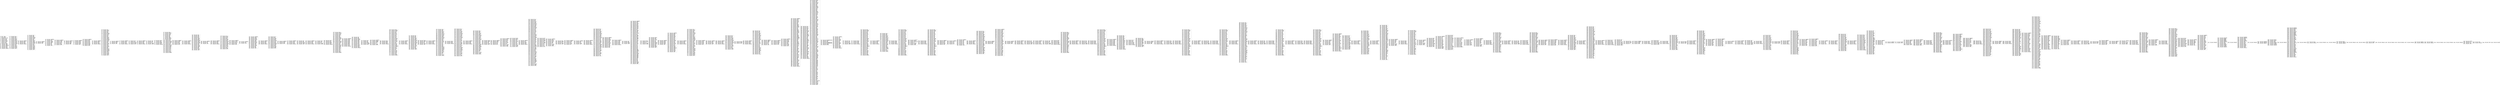 digraph "graph.cfg.gv" {
	subgraph global {
		node [fontname=Courier fontsize=30.0 rank=same shape=box]
		block_0 [label="0: %00 = #0x1\l2: %01 = #0x40\l4: MSTORE(%01, %00)\l5: [NO_SSA] DUP1\l6: [NO_SSA] PUSH1\l8: [NO_SSA] DUP2\l9: [NO_SSA] MSTORE\la: [NO_SSA] PUSH1\lc: [NO_SSA] ADD\ld: [NO_SSA] PUSH2\l10: [NO_SSA] PUSH1\l12: [NO_SSA] SWAP2\l13: [NO_SSA] CODECOPY\l14: [NO_SSA] PUSH1\l16: [NO_SSA] PUSH1\l18: [NO_SSA] PUSH1\l1a: [NO_SSA] INVALID\l"]
		block_1b [label="1b: [NO_SSA] SUB\l1c: [NO_SSA] DUP11\l1d: [NO_SSA] AND\l1e: [NO_SSA] PUSH1\l20: [NO_SSA] SWAP1\l21: [NO_SSA] DUP2\l22: [NO_SSA] MSTORE\l23: [NO_SSA] PUSH1\l25: [NO_SSA] PUSH1\l27: [NO_SSA] MSTORE\l28: [NO_SSA] PUSH1\l2a: [NO_SSA] DUP2\l2b: [NO_SSA] SHA3\l2c: [NO_SSA] SWAP1\l2d: [NO_SSA] PUSH2\l30: [NO_SSA] PUSH2\l33: [NO_SSA] JUMP\l"]
		block_34 [label="34: [NO_SSA] JUMPDEST\l35: [NO_SSA] PUSH1\l37: [NO_SSA] PUSH1\l39: [NO_SSA] PUSH1\l3b: [NO_SSA] INVALID\l"]
		block_3c [label="3c: [NO_SSA] SUB\l3d: [NO_SSA] AND\l3e: [NO_SSA] DUP2\l3f: [NO_SSA] MSTORE\l40: [NO_SSA] PUSH1\l42: [NO_SSA] DUP2\l43: [NO_SSA] ADD\l44: [NO_SSA] SWAP2\l45: [NO_SSA] SWAP1\l46: [NO_SSA] SWAP2\l47: [NO_SSA] MSTORE\l48: [NO_SSA] PUSH1\l4a: [NO_SSA] ADD\l4b: [NO_SSA] PUSH1\l4d: [NO_SSA] SHA3\l4e: [NO_SSA] SLOAD\l4f: [NO_SSA] SWAP2\l50: [NO_SSA] SWAP1\l51: [NO_SSA] PUSH2\l54: [NO_SSA] JUMP\l"]
		block_55 [label="55: [NO_SSA] JUMPDEST\l56: [NO_SSA] PUSH2\l59: [NO_SSA] JUMP\l"]
		block_5a [label="5a: [NO_SSA] JUMPDEST\l5b: [NO_SSA] POP\l5c: [NO_SSA] PUSH1\l5e: [NO_SSA] SWAP4\l5f: [NO_SSA] SWAP3\l60: [NO_SSA] POP\l61: [NO_SSA] POP\l62: [NO_SSA] POP\l63: [NO_SSA] JUMP\l"]
		block_64 [label="64: [NO_SSA] JUMPDEST\l65: [NO_SSA] PUSH1\l67: [NO_SSA] SLOAD\l68: [NO_SSA] PUSH1\l6a: [NO_SSA] AND\l6b: [NO_SSA] SWAP1\l6c: [NO_SSA] JUMP\l"]
		block_6d [label="6d: [NO_SSA] JUMPDEST\l6e: [NO_SSA] PUSH1\l70: [NO_SSA] SLOAD\l71: [NO_SSA] SWAP1\l72: [NO_SSA] JUMP\l"]
		block_73 [label="73: [NO_SSA] JUMPDEST\l74: [NO_SSA] PUSH1\l76: [NO_SSA] PUSH2\l79: [NO_SSA] PUSH2\l7c: [NO_SSA] PUSH2\l7f: [NO_SSA] JUMP\l"]
		block_80 [label="80: [NO_SSA] JUMPDEST\l81: [NO_SSA] DUP5\l82: [NO_SSA] PUSH2\l85: [NO_SSA] DUP6\l86: [NO_SSA] PUSH1\l88: [NO_SSA] PUSH1\l8a: [NO_SSA] PUSH2\l8d: [NO_SSA] PUSH2\l90: [NO_SSA] JUMP\l"]
		block_91 [label="91: [NO_SSA] JUMPDEST\l92: [NO_SSA] PUSH1\l94: [NO_SSA] PUSH1\l96: [NO_SSA] PUSH1\l98: [NO_SSA] INVALID\l"]
		block_99 [label="99: [NO_SSA] SUB\l9a: [NO_SSA] SWAP1\l9b: [NO_SSA] DUP2\l9c: [NO_SSA] AND\l9d: [NO_SSA] DUP3\l9e: [NO_SSA] MSTORE\l9f: [NO_SSA] PUSH1\la1: [NO_SSA] DUP1\la2: [NO_SSA] DUP4\la3: [NO_SSA] ADD\la4: [NO_SSA] SWAP4\la5: [NO_SSA] SWAP1\la6: [NO_SSA] SWAP4\la7: [NO_SSA] MSTORE\la8: [NO_SSA] PUSH1\laa: [NO_SSA] SWAP2\lab: [NO_SSA] DUP3\lac: [NO_SSA] ADD\lad: [NO_SSA] PUSH1\laf: [NO_SSA] SWAP1\lb0: [NO_SSA] DUP2\lb1: [NO_SSA] SHA3\lb2: [NO_SSA] SWAP2\lb3: [NO_SSA] DUP13\lb4: [NO_SSA] AND\lb5: [NO_SSA] DUP2\lb6: [NO_SSA] MSTORE\lb7: [NO_SSA] SWAP3\lb8: [NO_SSA] MSTORE\lb9: [NO_SSA] SWAP1\lba: [NO_SSA] SHA3\lbb: [NO_SSA] SLOAD\lbc: [NO_SSA] SWAP1\lbd: [NO_SSA] PUSH2\lc0: [NO_SSA] JUMP\l"]
		block_c1 [label="c1: [NO_SSA] JUMPDEST\lc2: [NO_SSA] PUSH2\lc5: [NO_SSA] PUSH2\lc8: [NO_SSA] JUMP\l"]
		block_c9 [label="c9: [NO_SSA] JUMPDEST\lca: [NO_SSA] PUSH1\lcc: [NO_SSA] PUSH1\lce: [NO_SSA] PUSH1\ld0: [NO_SSA] INVALID\l"]
		block_d1 [label="d1: [NO_SSA] SUB\ld2: [NO_SSA] AND\ld3: [NO_SSA] PUSH2\ld6: [NO_SSA] PUSH2\ld9: [NO_SSA] JUMP\l"]
		block_da [label="da: [NO_SSA] JUMPDEST\ldb: [NO_SSA] PUSH1\ldd: [NO_SSA] PUSH1\ldf: [NO_SSA] PUSH1\le1: [NO_SSA] INVALID\l"]
		block_e2 [label="e2: [NO_SSA] SUB\le3: [NO_SSA] AND\le4: [NO_SSA] EQ\le5: [NO_SSA] PUSH2\le8: [NO_SSA] JUMPI\l"]
		block_e9 [label="e9: [NO_SSA] PUSH1\leb: [NO_SSA] DUP1\lec: [NO_SSA] MLOAD\led: [NO_SSA] PUSH3\lf1: [NO_SSA] PUSH1\lf3: [NO_SSA] INVALID\l"]
		block_f4 [label="f4: [NO_SSA] DUP2\lf5: [NO_SSA] MSTORE\lf6: [NO_SSA] PUSH1\lf8: [NO_SSA] PUSH1\lfa: [NO_SSA] DUP3\lfb: [NO_SSA] ADD\lfc: [NO_SSA] DUP2\lfd: [NO_SSA] SWAP1\lfe: [NO_SSA] MSTORE\lff: [NO_SSA] PUSH1\l101: [NO_SSA] DUP3\l102: [NO_SSA] ADD\l103: [NO_SSA] MSTORE\l104: [NO_SSA] PUSH32\l125: [NO_SSA] PUSH1\l127: [NO_SSA] DUP3\l128: [NO_SSA] ADD\l129: [NO_SSA] MSTORE\l12a: [NO_SSA] SWAP1\l12b: [NO_SSA] MLOAD\l12c: [NO_SSA] SWAP1\l12d: [NO_SSA] DUP2\l12e: [NO_SSA] SWAP1\l12f: [NO_SSA] SUB\l130: [NO_SSA] PUSH1\l132: [NO_SSA] ADD\l133: [NO_SSA] SWAP1\l134: [NO_SSA] REVERT\l"]
		block_135 [label="135: [NO_SSA] JUMPDEST\l136: [NO_SSA] PUSH2\l139: [NO_SSA] DUP3\l13a: [NO_SSA] DUP3\l13b: [NO_SSA] PUSH2\l13e: [NO_SSA] JUMP\l"]
		block_13f [label="13f: [NO_SSA] JUMPDEST\l140: [NO_SSA] PUSH1\l142: [NO_SSA] PUSH1\l144: [NO_SSA] PUSH1\l146: [NO_SSA] INVALID\l"]
		block_147 [label="147: [NO_SSA] SUB\l148: [NO_SSA] DUP1\l149: [NO_SSA] DUP4\l14a: [NO_SSA] AND\l14b: [NO_SSA] PUSH1\l14d: [NO_SSA] SWAP1\l14e: [NO_SSA] DUP2\l14f: [NO_SSA] MSTORE\l150: [NO_SSA] PUSH1\l152: [NO_SSA] PUSH1\l154: [NO_SSA] MSTORE\l155: [NO_SSA] PUSH1\l157: [NO_SSA] DUP2\l158: [NO_SSA] SHA3\l159: [NO_SSA] SLOAD\l15a: [NO_SSA] PUSH2\l15d: [NO_SSA] SWAP3\l15e: [NO_SSA] AND\l15f: [NO_SSA] DUP4\l160: [NO_SSA] PUSH2\l163: [NO_SSA] JUMP\l"]
		block_164 [label="164: [NO_SSA] JUMPDEST\l165: [NO_SSA] POP\l166: [NO_SSA] POP\l167: [NO_SSA] JUMP\l"]
		block_168 [label="168: [NO_SSA] JUMPDEST\l169: [NO_SSA] PUSH1\l16b: [NO_SSA] PUSH1\l16d: [NO_SSA] PUSH1\l16f: [NO_SSA] INVALID\l"]
		block_170 [label="170: [NO_SSA] SUB\l171: [NO_SSA] SWAP1\l172: [NO_SSA] DUP2\l173: [NO_SSA] AND\l174: [NO_SSA] PUSH1\l176: [NO_SSA] SWAP1\l177: [NO_SSA] DUP2\l178: [NO_SSA] MSTORE\l179: [NO_SSA] PUSH1\l17b: [NO_SSA] PUSH1\l17d: [NO_SSA] MSTORE\l17e: [NO_SSA] PUSH1\l180: [NO_SSA] SWAP1\l181: [NO_SSA] SHA3\l182: [NO_SSA] SLOAD\l183: [NO_SSA] AND\l184: [NO_SSA] SWAP1\l185: [NO_SSA] JUMP\l"]
		block_186 [label="186: [NO_SSA] JUMPDEST\l187: [NO_SSA] PUSH2\l18a: [NO_SSA] CALLER\l18b: [NO_SSA] DUP3\l18c: [NO_SSA] PUSH2\l18f: [NO_SSA] JUMP\l"]
		block_190 [label="190: [NO_SSA] JUMPDEST\l191: [NO_SSA] POP\l192: [NO_SSA] JUMP\l"]
		block_193 [label="193: [NO_SSA] JUMPDEST\l194: [NO_SSA] PUSH1\l196: [NO_SSA] PUSH1\l198: [NO_SSA] MSTORE\l199: [NO_SSA] PUSH1\l19b: [NO_SSA] SWAP1\l19c: [NO_SSA] DUP2\l19d: [NO_SSA] MSTORE\l19e: [NO_SSA] PUSH1\l1a0: [NO_SSA] SWAP1\l1a1: [NO_SSA] SHA3\l1a2: [NO_SSA] SLOAD\l1a3: [NO_SSA] PUSH4\l1a8: [NO_SSA] AND\l1a9: [NO_SSA] DUP2\l1aa: [NO_SSA] JUMP\l"]
		block_1ab [label="1ab: [NO_SSA] JUMPDEST\l1ac: [NO_SSA] PUSH1\l1ae: [NO_SSA] PUSH1\l1b0: [NO_SSA] PUSH1\l1b2: [NO_SSA] INVALID\l"]
		block_1b3 [label="1b3: [NO_SSA] SUB\l1b4: [NO_SSA] AND\l1b5: [NO_SSA] PUSH1\l1b7: [NO_SSA] SWAP1\l1b8: [NO_SSA] DUP2\l1b9: [NO_SSA] MSTORE\l1ba: [NO_SSA] PUSH1\l1bc: [NO_SSA] DUP2\l1bd: [NO_SSA] SWAP1\l1be: [NO_SSA] MSTORE\l1bf: [NO_SSA] PUSH1\l1c1: [NO_SSA] SWAP1\l1c2: [NO_SSA] SHA3\l1c3: [NO_SSA] SLOAD\l1c4: [NO_SSA] SWAP1\l1c5: [NO_SSA] JUMP\l"]
		block_1c6 [label="1c6: [NO_SSA] JUMPDEST\l1c7: [NO_SSA] PUSH2\l1ca: [NO_SSA] PUSH2\l1cd: [NO_SSA] JUMP\l"]
		block_1ce [label="1ce: [NO_SSA] JUMPDEST\l1cf: [NO_SSA] PUSH1\l1d1: [NO_SSA] PUSH1\l1d3: [NO_SSA] PUSH1\l1d5: [NO_SSA] INVALID\l"]
		block_1d6 [label="1d6: [NO_SSA] SUB\l1d7: [NO_SSA] AND\l1d8: [NO_SSA] PUSH2\l1db: [NO_SSA] PUSH2\l1de: [NO_SSA] JUMP\l"]
		block_1df [label="1df: [NO_SSA] JUMPDEST\l1e0: [NO_SSA] PUSH1\l1e2: [NO_SSA] PUSH1\l1e4: [NO_SSA] PUSH1\l1e6: [NO_SSA] INVALID\l"]
		block_1e7 [label="1e7: [NO_SSA] SUB\l1e8: [NO_SSA] AND\l1e9: [NO_SSA] EQ\l1ea: [NO_SSA] PUSH2\l1ed: [NO_SSA] JUMPI\l"]
		block_1ee [label="1ee: [NO_SSA] PUSH1\l1f0: [NO_SSA] DUP1\l1f1: [NO_SSA] MLOAD\l1f2: [NO_SSA] PUSH3\l1f6: [NO_SSA] PUSH1\l1f8: [NO_SSA] INVALID\l"]
		block_1f9 [label="1f9: [NO_SSA] DUP2\l1fa: [NO_SSA] MSTORE\l1fb: [NO_SSA] PUSH1\l1fd: [NO_SSA] PUSH1\l1ff: [NO_SSA] DUP3\l200: [NO_SSA] ADD\l201: [NO_SSA] DUP2\l202: [NO_SSA] SWAP1\l203: [NO_SSA] MSTORE\l204: [NO_SSA] PUSH1\l206: [NO_SSA] DUP3\l207: [NO_SSA] ADD\l208: [NO_SSA] MSTORE\l209: [NO_SSA] PUSH32\l22a: [NO_SSA] PUSH1\l22c: [NO_SSA] DUP3\l22d: [NO_SSA] ADD\l22e: [NO_SSA] MSTORE\l22f: [NO_SSA] SWAP1\l230: [NO_SSA] MLOAD\l231: [NO_SSA] SWAP1\l232: [NO_SSA] DUP2\l233: [NO_SSA] SWAP1\l234: [NO_SSA] SUB\l235: [NO_SSA] PUSH1\l237: [NO_SSA] ADD\l238: [NO_SSA] SWAP1\l239: [NO_SSA] REVERT\l"]
		block_23a [label="23a: [NO_SSA] JUMPDEST\l23b: [NO_SSA] PUSH1\l23d: [NO_SSA] SLOAD\l23e: [NO_SSA] PUSH1\l240: [NO_SSA] MLOAD\l241: [NO_SSA] PUSH1\l243: [NO_SSA] SWAP2\l244: [NO_SSA] PUSH1\l246: [NO_SSA] PUSH1\l248: [NO_SSA] PUSH1\l24a: [NO_SSA] INVALID\l"]
		block_24b [label="24b: [NO_SSA] SUB\l24c: [NO_SSA] AND\l24d: [NO_SSA] SWAP1\l24e: [NO_SSA] PUSH32\l26f: [NO_SSA] SWAP1\l270: [NO_SSA] DUP4\l271: [NO_SSA] SWAP1\l272: [NO_SSA] LOG3\l273: [NO_SSA] PUSH1\l275: [NO_SSA] DUP1\l276: [NO_SSA] SLOAD\l277: [NO_SSA] PUSH1\l279: [NO_SSA] PUSH1\l27b: [NO_SSA] PUSH1\l27d: [NO_SSA] INVALID\l"]
		block_27e [label="27e: [NO_SSA] SUB\l27f: [NO_SSA] NOT\l280: [NO_SSA] AND\l281: [NO_SSA] SWAP1\l282: [NO_SSA] SSTORE\l283: [NO_SSA] JUMP\l"]
		block_284 [label="284: [NO_SSA] JUMPDEST\l285: [NO_SSA] PUSH1\l287: [NO_SSA] NUMBER\l288: [NO_SSA] DUP3\l289: [NO_SSA] LT\l28a: [NO_SSA] PUSH2\l28d: [NO_SSA] JUMPI\l"]
		block_28e [label="28e: [NO_SSA] PUSH1\l290: [NO_SSA] MLOAD\l291: [NO_SSA] PUSH3\l295: [NO_SSA] PUSH1\l297: [NO_SSA] INVALID\l"]
		block_298 [label="298: [NO_SSA] DUP2\l299: [NO_SSA] MSTORE\l29a: [NO_SSA] PUSH1\l29c: [NO_SSA] ADD\l29d: [NO_SSA] DUP1\l29e: [NO_SSA] DUP1\l29f: [NO_SSA] PUSH1\l2a1: [NO_SSA] ADD\l2a2: [NO_SSA] DUP3\l2a3: [NO_SSA] DUP2\l2a4: [NO_SSA] SUB\l2a5: [NO_SSA] DUP3\l2a6: [NO_SSA] MSTORE\l2a7: [NO_SSA] PUSH1\l2a9: [NO_SSA] DUP2\l2aa: [NO_SSA] MSTORE\l2ab: [NO_SSA] PUSH1\l2ad: [NO_SSA] ADD\l2ae: [NO_SSA] DUP1\l2af: [NO_SSA] PUSH2\l2b2: [NO_SSA] PUSH1\l2b4: [NO_SSA] SWAP2\l2b5: [NO_SSA] CODECOPY\l2b6: [NO_SSA] PUSH1\l2b8: [NO_SSA] ADD\l2b9: [NO_SSA] SWAP2\l2ba: [NO_SSA] POP\l2bb: [NO_SSA] POP\l2bc: [NO_SSA] PUSH1\l2be: [NO_SSA] MLOAD\l2bf: [NO_SSA] DUP1\l2c0: [NO_SSA] SWAP2\l2c1: [NO_SSA] SUB\l2c2: [NO_SSA] SWAP1\l2c3: [NO_SSA] REVERT\l"]
		block_2c4 [label="2c4: [NO_SSA] JUMPDEST\l2c5: [NO_SSA] PUSH1\l2c7: [NO_SSA] PUSH1\l2c9: [NO_SSA] PUSH1\l2cb: [NO_SSA] INVALID\l"]
		block_2cc [label="2cc: [NO_SSA] SUB\l2cd: [NO_SSA] DUP4\l2ce: [NO_SSA] AND\l2cf: [NO_SSA] PUSH1\l2d1: [NO_SSA] SWAP1\l2d2: [NO_SSA] DUP2\l2d3: [NO_SSA] MSTORE\l2d4: [NO_SSA] PUSH1\l2d6: [NO_SSA] PUSH1\l2d8: [NO_SSA] MSTORE\l2d9: [NO_SSA] PUSH1\l2db: [NO_SSA] SWAP1\l2dc: [NO_SSA] SHA3\l2dd: [NO_SSA] SLOAD\l2de: [NO_SSA] PUSH4\l2e3: [NO_SSA] AND\l2e4: [NO_SSA] DUP1\l2e5: [NO_SSA] PUSH2\l2e8: [NO_SSA] JUMPI\l"]
		block_2e9 [label="2e9: [NO_SSA] PUSH1\l2eb: [NO_SSA] SWAP2\l2ec: [NO_SSA] POP\l2ed: [NO_SSA] POP\l2ee: [NO_SSA] PUSH2\l2f1: [NO_SSA] JUMP\l"]
		block_2f2 [label="2f2: [NO_SSA] JUMPDEST\l2f3: [NO_SSA] PUSH1\l2f5: [NO_SSA] PUSH1\l2f7: [NO_SSA] PUSH1\l2f9: [NO_SSA] INVALID\l"]
		block_2fa [label="2fa: [NO_SSA] SUB\l2fb: [NO_SSA] DUP5\l2fc: [NO_SSA] AND\l2fd: [NO_SSA] PUSH1\l2ff: [NO_SSA] SWAP1\l300: [NO_SSA] DUP2\l301: [NO_SSA] MSTORE\l302: [NO_SSA] PUSH1\l304: [NO_SSA] PUSH1\l306: [NO_SSA] SWAP1\l307: [NO_SSA] DUP2\l308: [NO_SSA] MSTORE\l309: [NO_SSA] PUSH1\l30b: [NO_SSA] DUP1\l30c: [NO_SSA] DUP4\l30d: [NO_SSA] SHA3\l30e: [NO_SSA] PUSH4\l313: [NO_SSA] PUSH1\l315: [NO_SSA] NOT\l316: [NO_SSA] DUP7\l317: [NO_SSA] ADD\l318: [NO_SSA] DUP2\l319: [NO_SSA] AND\l31a: [NO_SSA] DUP6\l31b: [NO_SSA] MSTORE\l31c: [NO_SSA] SWAP3\l31d: [NO_SSA] MSTORE\l31e: [NO_SSA] SWAP1\l31f: [NO_SSA] SWAP2\l320: [NO_SSA] SHA3\l321: [NO_SSA] SLOAD\l322: [NO_SSA] AND\l323: [NO_SSA] DUP4\l324: [NO_SSA] LT\l325: [NO_SSA] PUSH2\l328: [NO_SSA] JUMPI\l"]
		block_329 [label="329: [NO_SSA] PUSH1\l32b: [NO_SSA] PUSH1\l32d: [NO_SSA] PUSH1\l32f: [NO_SSA] INVALID\l"]
		block_330 [label="330: [NO_SSA] SUB\l331: [NO_SSA] DUP5\l332: [NO_SSA] AND\l333: [NO_SSA] PUSH1\l335: [NO_SSA] SWAP1\l336: [NO_SSA] DUP2\l337: [NO_SSA] MSTORE\l338: [NO_SSA] PUSH1\l33a: [NO_SSA] PUSH1\l33c: [NO_SSA] SWAP1\l33d: [NO_SSA] DUP2\l33e: [NO_SSA] MSTORE\l33f: [NO_SSA] PUSH1\l341: [NO_SSA] DUP1\l342: [NO_SSA] DUP4\l343: [NO_SSA] SHA3\l344: [NO_SSA] PUSH1\l346: [NO_SSA] NOT\l347: [NO_SSA] SWAP5\l348: [NO_SSA] SWAP1\l349: [NO_SSA] SWAP5\l34a: [NO_SSA] ADD\l34b: [NO_SSA] PUSH4\l350: [NO_SSA] AND\l351: [NO_SSA] DUP4\l352: [NO_SSA] MSTORE\l353: [NO_SSA] SWAP3\l354: [NO_SSA] SWAP1\l355: [NO_SSA] MSTORE\l356: [NO_SSA] SHA3\l357: [NO_SSA] PUSH1\l359: [NO_SSA] ADD\l35a: [NO_SSA] SLOAD\l35b: [NO_SSA] SWAP1\l35c: [NO_SSA] POP\l35d: [NO_SSA] PUSH2\l360: [NO_SSA] JUMP\l"]
		block_361 [label="361: [NO_SSA] JUMPDEST\l362: [NO_SSA] PUSH1\l364: [NO_SSA] PUSH1\l366: [NO_SSA] PUSH1\l368: [NO_SSA] INVALID\l"]
		block_369 [label="369: [NO_SSA] SUB\l36a: [NO_SSA] DUP5\l36b: [NO_SSA] AND\l36c: [NO_SSA] PUSH1\l36e: [NO_SSA] SWAP1\l36f: [NO_SSA] DUP2\l370: [NO_SSA] MSTORE\l371: [NO_SSA] PUSH1\l373: [NO_SSA] PUSH1\l375: [NO_SSA] SWAP1\l376: [NO_SSA] DUP2\l377: [NO_SSA] MSTORE\l378: [NO_SSA] PUSH1\l37a: [NO_SSA] DUP1\l37b: [NO_SSA] DUP4\l37c: [NO_SSA] SHA3\l37d: [NO_SSA] DUP4\l37e: [NO_SSA] DUP1\l37f: [NO_SSA] MSTORE\l380: [NO_SSA] SWAP1\l381: [NO_SSA] SWAP2\l382: [NO_SSA] MSTORE\l383: [NO_SSA] SWAP1\l384: [NO_SSA] SHA3\l385: [NO_SSA] SLOAD\l386: [NO_SSA] PUSH4\l38b: [NO_SSA] AND\l38c: [NO_SSA] DUP4\l38d: [NO_SSA] LT\l38e: [NO_SSA] ISZERO\l38f: [NO_SSA] PUSH2\l392: [NO_SSA] JUMPI\l"]
		block_393 [label="393: [NO_SSA] PUSH1\l395: [NO_SSA] SWAP2\l396: [NO_SSA] POP\l397: [NO_SSA] POP\l398: [NO_SSA] PUSH2\l39b: [NO_SSA] JUMP\l"]
		block_39c [label="39c: [NO_SSA] JUMPDEST\l39d: [NO_SSA] PUSH1\l39f: [NO_SSA] PUSH1\l3a1: [NO_SSA] NOT\l3a2: [NO_SSA] DUP3\l3a3: [NO_SSA] ADD\l"]
		block_3a4 [label="3a4: [NO_SSA] JUMPDEST\l3a5: [NO_SSA] DUP2\l3a6: [NO_SSA] PUSH4\l3ab: [NO_SSA] AND\l3ac: [NO_SSA] DUP2\l3ad: [NO_SSA] PUSH4\l3b2: [NO_SSA] AND\l3b3: [NO_SSA] GT\l3b4: [NO_SSA] ISZERO\l3b5: [NO_SSA] PUSH2\l3b8: [NO_SSA] JUMPI\l"]
		block_3b9 [label="3b9: [NO_SSA] PUSH1\l3bb: [NO_SSA] DUP3\l3bc: [NO_SSA] DUP3\l3bd: [NO_SSA] SUB\l3be: [NO_SSA] PUSH4\l3c3: [NO_SSA] AND\l3c4: [NO_SSA] DIV\l3c5: [NO_SSA] DUP2\l3c6: [NO_SSA] SUB\l3c7: [NO_SSA] PUSH2\l3ca: [NO_SSA] PUSH2\l3cd: [NO_SSA] JUMP\l"]
		block_3ce [label="3ce: [NO_SSA] JUMPDEST\l3cf: [NO_SSA] POP\l3d0: [NO_SSA] PUSH1\l3d2: [NO_SSA] PUSH1\l3d4: [NO_SSA] PUSH1\l3d6: [NO_SSA] INVALID\l"]
		block_3d7 [label="3d7: [NO_SSA] SUB\l3d8: [NO_SSA] DUP8\l3d9: [NO_SSA] AND\l3da: [NO_SSA] PUSH1\l3dc: [NO_SSA] SWAP1\l3dd: [NO_SSA] DUP2\l3de: [NO_SSA] MSTORE\l3df: [NO_SSA] PUSH1\l3e1: [NO_SSA] PUSH1\l3e3: [NO_SSA] SWAP1\l3e4: [NO_SSA] DUP2\l3e5: [NO_SSA] MSTORE\l3e6: [NO_SSA] PUSH1\l3e8: [NO_SSA] DUP1\l3e9: [NO_SSA] DUP4\l3ea: [NO_SSA] SHA3\l3eb: [NO_SSA] PUSH4\l3f0: [NO_SSA] DUP1\l3f1: [NO_SSA] DUP7\l3f2: [NO_SSA] AND\l3f3: [NO_SSA] DUP6\l3f4: [NO_SSA] MSTORE\l3f5: [NO_SSA] SWAP1\l3f6: [NO_SSA] DUP4\l3f7: [NO_SSA] MSTORE\l3f8: [NO_SSA] SWAP3\l3f9: [NO_SSA] DUP2\l3fa: [NO_SSA] SWAP1\l3fb: [NO_SSA] SHA3\l3fc: [NO_SSA] DUP2\l3fd: [NO_SSA] MLOAD\l3fe: [NO_SSA] DUP1\l3ff: [NO_SSA] DUP4\l400: [NO_SSA] ADD\l401: [NO_SSA] SWAP1\l402: [NO_SSA] SWAP3\l403: [NO_SSA] MSTORE\l404: [NO_SSA] DUP1\l405: [NO_SSA] SLOAD\l406: [NO_SSA] SWAP1\l407: [NO_SSA] SWAP4\l408: [NO_SSA] AND\l409: [NO_SSA] DUP1\l40a: [NO_SSA] DUP3\l40b: [NO_SSA] MSTORE\l40c: [NO_SSA] PUSH1\l40e: [NO_SSA] SWAP1\l40f: [NO_SSA] SWAP4\l410: [NO_SSA] ADD\l411: [NO_SSA] SLOAD\l412: [NO_SSA] SWAP2\l413: [NO_SSA] DUP2\l414: [NO_SSA] ADD\l415: [NO_SSA] SWAP2\l416: [NO_SSA] SWAP1\l417: [NO_SSA] SWAP2\l418: [NO_SSA] MSTORE\l419: [NO_SSA] SWAP1\l41a: [NO_SSA] DUP8\l41b: [NO_SSA] EQ\l41c: [NO_SSA] ISZERO\l41d: [NO_SSA] PUSH2\l420: [NO_SSA] JUMPI\l"]
		block_421 [label="421: [NO_SSA] PUSH1\l423: [NO_SSA] ADD\l424: [NO_SSA] MLOAD\l425: [NO_SSA] SWAP5\l426: [NO_SSA] POP\l427: [NO_SSA] PUSH2\l42a: [NO_SSA] SWAP4\l42b: [NO_SSA] POP\l42c: [NO_SSA] POP\l42d: [NO_SSA] POP\l42e: [NO_SSA] POP\l42f: [NO_SSA] JUMP\l"]
		block_430 [label="430: [NO_SSA] JUMPDEST\l431: [NO_SSA] DUP1\l432: [NO_SSA] MLOAD\l433: [NO_SSA] PUSH4\l438: [NO_SSA] AND\l439: [NO_SSA] DUP8\l43a: [NO_SSA] GT\l43b: [NO_SSA] ISZERO\l43c: [NO_SSA] PUSH2\l43f: [NO_SSA] JUMPI\l"]
		block_440 [label="440: [NO_SSA] DUP2\l441: [NO_SSA] SWAP4\l442: [NO_SSA] POP\l443: [NO_SSA] PUSH2\l446: [NO_SSA] JUMP\l"]
		block_447 [label="447: [NO_SSA] JUMPDEST\l448: [NO_SSA] PUSH1\l44a: [NO_SSA] DUP3\l44b: [NO_SSA] SUB\l44c: [NO_SSA] SWAP3\l44d: [NO_SSA] POP\l"]
		block_44e [label="44e: [NO_SSA] JUMPDEST\l44f: [NO_SSA] POP\l450: [NO_SSA] POP\l451: [NO_SSA] PUSH2\l454: [NO_SSA] JUMP\l"]
		block_455 [label="455: [NO_SSA] JUMPDEST\l456: [NO_SSA] POP\l457: [NO_SSA] PUSH1\l459: [NO_SSA] PUSH1\l45b: [NO_SSA] PUSH1\l45d: [NO_SSA] INVALID\l"]
		block_45e [label="45e: [NO_SSA] SUB\l45f: [NO_SSA] DUP6\l460: [NO_SSA] AND\l461: [NO_SSA] PUSH1\l463: [NO_SSA] SWAP1\l464: [NO_SSA] DUP2\l465: [NO_SSA] MSTORE\l466: [NO_SSA] PUSH1\l468: [NO_SSA] PUSH1\l46a: [NO_SSA] SWAP1\l46b: [NO_SSA] DUP2\l46c: [NO_SSA] MSTORE\l46d: [NO_SSA] PUSH1\l46f: [NO_SSA] DUP1\l470: [NO_SSA] DUP4\l471: [NO_SSA] SHA3\l472: [NO_SSA] PUSH4\l477: [NO_SSA] SWAP1\l478: [NO_SSA] SWAP5\l479: [NO_SSA] AND\l47a: [NO_SSA] DUP4\l47b: [NO_SSA] MSTORE\l47c: [NO_SSA] SWAP3\l47d: [NO_SSA] SWAP1\l47e: [NO_SSA] MSTORE\l47f: [NO_SSA] SHA3\l480: [NO_SSA] PUSH1\l482: [NO_SSA] ADD\l483: [NO_SSA] SLOAD\l484: [NO_SSA] SWAP2\l485: [NO_SSA] POP\l486: [NO_SSA] POP\l487: [NO_SSA] SWAP3\l488: [NO_SSA] SWAP2\l489: [NO_SSA] POP\l48a: [NO_SSA] POP\l48b: [NO_SSA] JUMP\l"]
		block_48c [label="48c: [NO_SSA] JUMPDEST\l48d: [NO_SSA] PUSH1\l48f: [NO_SSA] PUSH1\l491: [NO_SSA] MSTORE\l492: [NO_SSA] PUSH1\l494: [NO_SSA] SWAP1\l495: [NO_SSA] DUP2\l496: [NO_SSA] MSTORE\l497: [NO_SSA] PUSH1\l499: [NO_SSA] SWAP1\l49a: [NO_SSA] SHA3\l49b: [NO_SSA] SLOAD\l49c: [NO_SSA] DUP2\l49d: [NO_SSA] JUMP\l"]
		block_49e [label="49e: [NO_SSA] JUMPDEST\l49f: [NO_SSA] PUSH1\l4a1: [NO_SSA] SLOAD\l4a2: [NO_SSA] PUSH1\l4a4: [NO_SSA] PUSH1\l4a6: [NO_SSA] PUSH1\l4a8: [NO_SSA] INVALID\l"]
		block_4a9 [label="4a9: [NO_SSA] SUB\l4aa: [NO_SSA] AND\l4ab: [NO_SSA] SWAP1\l4ac: [NO_SSA] JUMP\l"]
		block_4ad [label="4ad: [NO_SSA] JUMPDEST\l4ae: [NO_SSA] PUSH1\l4b0: [NO_SSA] DUP1\l4b1: [NO_SSA] SLOAD\l4b2: [NO_SSA] PUSH1\l4b4: [NO_SSA] DUP1\l4b5: [NO_SSA] MLOAD\l4b6: [NO_SSA] PUSH1\l4b8: [NO_SSA] PUSH1\l4ba: [NO_SSA] PUSH1\l4bc: [NO_SSA] PUSH1\l4be: [NO_SSA] NOT\l4bf: [NO_SSA] PUSH2\l4c2: [NO_SSA] PUSH1\l4c4: [NO_SSA] DUP9\l4c5: [NO_SSA] AND\l4c6: [NO_SSA] ISZERO\l4c7: [NO_SSA] MUL\l4c8: [NO_SSA] ADD\l4c9: [NO_SSA] SWAP1\l4ca: [NO_SSA] SWAP6\l4cb: [NO_SSA] AND\l4cc: [NO_SSA] SWAP5\l4cd: [NO_SSA] SWAP1\l4ce: [NO_SSA] SWAP5\l4cf: [NO_SSA] DIV\l4d0: [NO_SSA] SWAP4\l4d1: [NO_SSA] DUP5\l4d2: [NO_SSA] ADD\l4d3: [NO_SSA] DUP2\l4d4: [NO_SSA] SWAP1\l4d5: [NO_SSA] DIV\l4d6: [NO_SSA] DUP2\l4d7: [NO_SSA] MUL\l4d8: [NO_SSA] DUP3\l4d9: [NO_SSA] ADD\l4da: [NO_SSA] DUP2\l4db: [NO_SSA] ADD\l4dc: [NO_SSA] SWAP1\l4dd: [NO_SSA] SWAP3\l4de: [NO_SSA] MSTORE\l4df: [NO_SSA] DUP3\l4e0: [NO_SSA] DUP2\l4e1: [NO_SSA] MSTORE\l4e2: [NO_SSA] PUSH1\l4e4: [NO_SSA] SWAP4\l4e5: [NO_SSA] SWAP1\l4e6: [NO_SSA] SWAP3\l4e7: [NO_SSA] SWAP1\l4e8: [NO_SSA] SWAP2\l4e9: [NO_SSA] DUP4\l4ea: [NO_SSA] ADD\l4eb: [NO_SSA] DUP3\l4ec: [NO_SSA] DUP3\l4ed: [NO_SSA] DUP1\l4ee: [NO_SSA] ISZERO\l4ef: [NO_SSA] PUSH2\l4f2: [NO_SSA] JUMPI\l"]
		block_4f3 [label="4f3: [NO_SSA] DUP1\l4f4: [NO_SSA] PUSH1\l4f6: [NO_SSA] LT\l4f7: [NO_SSA] PUSH2\l4fa: [NO_SSA] JUMPI\l"]
		block_4fb [label="4fb: [NO_SSA] PUSH2\l4fe: [NO_SSA] DUP1\l4ff: [NO_SSA] DUP4\l500: [NO_SSA] SLOAD\l501: [NO_SSA] DIV\l502: [NO_SSA] MUL\l503: [NO_SSA] DUP4\l504: [NO_SSA] MSTORE\l505: [NO_SSA] SWAP2\l506: [NO_SSA] PUSH1\l508: [NO_SSA] ADD\l509: [NO_SSA] SWAP2\l50a: [NO_SSA] PUSH2\l50d: [NO_SSA] JUMP\l"]
		block_50e [label="50e: [NO_SSA] JUMPDEST\l50f: [NO_SSA] PUSH1\l511: [NO_SSA] PUSH2\l514: [NO_SSA] PUSH2\l517: [NO_SSA] PUSH2\l51a: [NO_SSA] JUMP\l"]
		block_51b [label="51b: [NO_SSA] JUMPDEST\l51c: [NO_SSA] DUP5\l51d: [NO_SSA] PUSH2\l520: [NO_SSA] DUP6\l521: [NO_SSA] PUSH1\l523: [NO_SSA] MLOAD\l524: [NO_SSA] DUP1\l525: [NO_SSA] PUSH1\l527: [NO_SSA] ADD\l528: [NO_SSA] PUSH1\l52a: [NO_SSA] MSTORE\l52b: [NO_SSA] DUP1\l52c: [NO_SSA] PUSH1\l52e: [NO_SSA] DUP2\l52f: [NO_SSA] MSTORE\l530: [NO_SSA] PUSH1\l532: [NO_SSA] ADD\l533: [NO_SSA] PUSH2\l536: [NO_SSA] PUSH1\l538: [NO_SSA] SWAP2\l539: [NO_SSA] CODECOPY\l53a: [NO_SSA] PUSH1\l53c: [NO_SSA] PUSH1\l53e: [NO_SSA] PUSH2\l541: [NO_SSA] PUSH2\l544: [NO_SSA] JUMP\l"]
		block_545 [label="545: [NO_SSA] JUMPDEST\l546: [NO_SSA] PUSH1\l548: [NO_SSA] PUSH1\l54a: [NO_SSA] PUSH1\l54c: [NO_SSA] INVALID\l"]
		block_54d [label="54d: [NO_SSA] SUB\l54e: [NO_SSA] SWAP1\l54f: [NO_SSA] DUP2\l550: [NO_SSA] AND\l551: [NO_SSA] DUP3\l552: [NO_SSA] MSTORE\l553: [NO_SSA] PUSH1\l555: [NO_SSA] DUP1\l556: [NO_SSA] DUP4\l557: [NO_SSA] ADD\l558: [NO_SSA] SWAP4\l559: [NO_SSA] SWAP1\l55a: [NO_SSA] SWAP4\l55b: [NO_SSA] MSTORE\l55c: [NO_SSA] PUSH1\l55e: [NO_SSA] SWAP2\l55f: [NO_SSA] DUP3\l560: [NO_SSA] ADD\l561: [NO_SSA] PUSH1\l563: [NO_SSA] SWAP1\l564: [NO_SSA] DUP2\l565: [NO_SSA] SHA3\l566: [NO_SSA] SWAP2\l567: [NO_SSA] DUP14\l568: [NO_SSA] AND\l569: [NO_SSA] DUP2\l56a: [NO_SSA] MSTORE\l56b: [NO_SSA] SWAP3\l56c: [NO_SSA] MSTORE\l56d: [NO_SSA] SWAP1\l56e: [NO_SSA] SHA3\l56f: [NO_SSA] SLOAD\l570: [NO_SSA] SWAP2\l571: [NO_SSA] SWAP1\l572: [NO_SSA] PUSH2\l575: [NO_SSA] JUMP\l"]
		block_576 [label="576: [NO_SSA] JUMPDEST\l577: [NO_SSA] PUSH1\l579: [NO_SSA] PUSH2\l57c: [NO_SSA] PUSH2\l57f: [NO_SSA] PUSH2\l582: [NO_SSA] JUMP\l"]
		block_583 [label="583: [NO_SSA] JUMPDEST\l584: [NO_SSA] DUP5\l585: [NO_SSA] DUP5\l586: [NO_SSA] PUSH2\l589: [NO_SSA] JUMP\l"]
		block_58a [label="58a: [NO_SSA] JUMPDEST\l58b: [NO_SSA] PUSH1\l58d: [NO_SSA] PUSH1\l58f: [NO_SSA] PUSH1\l591: [NO_SSA] INVALID\l"]
		block_592 [label="592: [NO_SSA] SUB\l593: [NO_SSA] DUP2\l594: [NO_SSA] AND\l595: [NO_SSA] PUSH1\l597: [NO_SSA] SWAP1\l598: [NO_SSA] DUP2\l599: [NO_SSA] MSTORE\l59a: [NO_SSA] PUSH1\l59c: [NO_SSA] PUSH1\l59e: [NO_SSA] MSTORE\l59f: [NO_SSA] PUSH1\l5a1: [NO_SSA] DUP2\l5a2: [NO_SSA] SHA3\l5a3: [NO_SSA] SLOAD\l5a4: [NO_SSA] PUSH4\l5a9: [NO_SSA] AND\l5aa: [NO_SSA] DUP1\l5ab: [NO_SSA] PUSH2\l5ae: [NO_SSA] JUMPI\l"]
		block_5af [label="5af: [NO_SSA] PUSH1\l5b1: [NO_SSA] PUSH2\l5b4: [NO_SSA] JUMP\l"]
		block_5b5 [label="5b5: [NO_SSA] JUMPDEST\l5b6: [NO_SSA] PUSH1\l5b8: [NO_SSA] PUSH1\l5ba: [NO_SSA] PUSH1\l5bc: [NO_SSA] INVALID\l"]
		block_5bd [label="5bd: [NO_SSA] SUB\l5be: [NO_SSA] DUP4\l5bf: [NO_SSA] AND\l5c0: [NO_SSA] PUSH1\l5c2: [NO_SSA] SWAP1\l5c3: [NO_SSA] DUP2\l5c4: [NO_SSA] MSTORE\l5c5: [NO_SSA] PUSH1\l5c7: [NO_SSA] PUSH1\l5c9: [NO_SSA] SWAP1\l5ca: [NO_SSA] DUP2\l5cb: [NO_SSA] MSTORE\l5cc: [NO_SSA] PUSH1\l5ce: [NO_SSA] DUP1\l5cf: [NO_SSA] DUP4\l5d0: [NO_SSA] SHA3\l5d1: [NO_SSA] PUSH4\l5d6: [NO_SSA] PUSH1\l5d8: [NO_SSA] NOT\l5d9: [NO_SSA] DUP7\l5da: [NO_SSA] ADD\l5db: [NO_SSA] AND\l5dc: [NO_SSA] DUP5\l5dd: [NO_SSA] MSTORE\l5de: [NO_SSA] SWAP1\l5df: [NO_SSA] SWAP2\l5e0: [NO_SSA] MSTORE\l5e1: [NO_SSA] SWAP1\l5e2: [NO_SSA] SHA3\l5e3: [NO_SSA] PUSH1\l5e5: [NO_SSA] ADD\l5e6: [NO_SSA] SLOAD\l"]
		block_5e7 [label="5e7: [NO_SSA] JUMPDEST\l5e8: [NO_SSA] SWAP4\l5e9: [NO_SSA] SWAP3\l5ea: [NO_SSA] POP\l5eb: [NO_SSA] POP\l5ec: [NO_SSA] POP\l5ed: [NO_SSA] JUMP\l"]
		block_5ee [label="5ee: [NO_SSA] JUMPDEST\l5ef: [NO_SSA] PUSH1\l5f1: [NO_SSA] PUSH32\l612: [NO_SSA] PUSH2\l615: [NO_SSA] PUSH2\l618: [NO_SSA] JUMP\l"]
		block_619 [label="619: [NO_SSA] JUMPDEST\l61a: [NO_SSA] DUP1\l61b: [NO_SSA] MLOAD\l61c: [NO_SSA] SWAP1\l61d: [NO_SSA] PUSH1\l61f: [NO_SSA] ADD\l620: [NO_SSA] SHA3\l621: [NO_SSA] PUSH2\l624: [NO_SSA] PUSH2\l627: [NO_SSA] JUMP\l"]
		block_628 [label="628: [NO_SSA] JUMPDEST\l629: [NO_SSA] PUSH1\l62b: [NO_SSA] DUP1\l62c: [NO_SSA] MLOAD\l62d: [NO_SSA] PUSH1\l62f: [NO_SSA] DUP1\l630: [NO_SSA] DUP3\l631: [NO_SSA] ADD\l632: [NO_SSA] SWAP6\l633: [NO_SSA] SWAP1\l634: [NO_SSA] SWAP6\l635: [NO_SSA] MSTORE\l636: [NO_SSA] DUP1\l637: [NO_SSA] DUP3\l638: [NO_SSA] ADD\l639: [NO_SSA] SWAP4\l63a: [NO_SSA] SWAP1\l63b: [NO_SSA] SWAP4\l63c: [NO_SSA] MSTORE\l63d: [NO_SSA] PUSH1\l63f: [NO_SSA] DUP4\l640: [NO_SSA] ADD\l641: [NO_SSA] SWAP2\l642: [NO_SSA] SWAP1\l643: [NO_SSA] SWAP2\l644: [NO_SSA] MSTORE\l645: [NO_SSA] ADDRESS\l646: [NO_SSA] PUSH1\l648: [NO_SSA] DUP1\l649: [NO_SSA] DUP5\l64a: [NO_SSA] ADD\l64b: [NO_SSA] SWAP2\l64c: [NO_SSA] SWAP1\l64d: [NO_SSA] SWAP2\l64e: [NO_SSA] MSTORE\l64f: [NO_SSA] DUP2\l650: [NO_SSA] MLOAD\l651: [NO_SSA] DUP1\l652: [NO_SSA] DUP5\l653: [NO_SSA] SUB\l654: [NO_SSA] SWAP1\l655: [NO_SSA] SWAP2\l656: [NO_SSA] ADD\l657: [NO_SSA] DUP2\l658: [NO_SSA] MSTORE\l659: [NO_SSA] PUSH1\l65b: [NO_SSA] DUP4\l65c: [NO_SSA] ADD\l65d: [NO_SSA] DUP3\l65e: [NO_SSA] MSTORE\l65f: [NO_SSA] DUP1\l660: [NO_SSA] MLOAD\l661: [NO_SSA] SWAP1\l662: [NO_SSA] DUP5\l663: [NO_SSA] ADD\l664: [NO_SSA] SHA3\l665: [NO_SSA] PUSH32\l686: [NO_SSA] PUSH1\l688: [NO_SSA] DUP5\l689: [NO_SSA] ADD\l68a: [NO_SSA] MSTORE\l68b: [NO_SSA] PUSH1\l68d: [NO_SSA] PUSH1\l68f: [NO_SSA] PUSH1\l691: [NO_SSA] INVALID\l"]
		block_692 [label="692: [NO_SSA] SUB\l693: [NO_SSA] DUP12\l694: [NO_SSA] AND\l695: [NO_SSA] PUSH1\l697: [NO_SSA] DUP5\l698: [NO_SSA] ADD\l699: [NO_SSA] MSTORE\l69a: [NO_SSA] PUSH2\l69d: [NO_SSA] DUP4\l69e: [NO_SSA] ADD\l69f: [NO_SSA] DUP11\l6a0: [NO_SSA] SWAP1\l6a1: [NO_SSA] MSTORE\l6a2: [NO_SSA] PUSH2\l6a5: [NO_SSA] DUP1\l6a6: [NO_SSA] DUP5\l6a7: [NO_SSA] ADD\l6a8: [NO_SSA] DUP11\l6a9: [NO_SSA] SWAP1\l6aa: [NO_SSA] MSTORE\l6ab: [NO_SSA] DUP3\l6ac: [NO_SSA] MLOAD\l6ad: [NO_SSA] DUP1\l6ae: [NO_SSA] DUP6\l6af: [NO_SSA] SUB\l6b0: [NO_SSA] SWAP1\l6b1: [NO_SSA] SWAP2\l6b2: [NO_SSA] ADD\l6b3: [NO_SSA] DUP2\l6b4: [NO_SSA] MSTORE\l6b5: [NO_SSA] PUSH2\l6b8: [NO_SSA] DUP5\l6b9: [NO_SSA] ADD\l6ba: [NO_SSA] DUP4\l6bb: [NO_SSA] MSTORE\l6bc: [NO_SSA] DUP1\l6bd: [NO_SSA] MLOAD\l6be: [NO_SSA] SWAP1\l6bf: [NO_SSA] DUP6\l6c0: [NO_SSA] ADD\l6c1: [NO_SSA] SHA3\l6c2: [NO_SSA] PUSH2\l6c5: [NO_SSA] PUSH1\l6c7: [NO_SSA] INVALID\l"]
		block_6c8 [label="6c8: [NO_SSA] PUSH2\l6cb: [NO_SSA] DUP6\l6cc: [NO_SSA] ADD\l6cd: [NO_SSA] MSTORE\l6ce: [NO_SSA] PUSH2\l6d1: [NO_SSA] DUP5\l6d2: [NO_SSA] ADD\l6d3: [NO_SSA] DUP3\l6d4: [NO_SSA] SWAP1\l6d5: [NO_SSA] MSTORE\l6d6: [NO_SSA] PUSH2\l6d9: [NO_SSA] DUP1\l6da: [NO_SSA] DUP6\l6db: [NO_SSA] ADD\l6dc: [NO_SSA] DUP3\l6dd: [NO_SSA] SWAP1\l6de: [NO_SSA] MSTORE\l6df: [NO_SSA] DUP4\l6e0: [NO_SSA] MLOAD\l6e1: [NO_SSA] DUP1\l6e2: [NO_SSA] DUP7\l6e3: [NO_SSA] SUB\l6e4: [NO_SSA] SWAP1\l6e5: [NO_SSA] SWAP2\l6e6: [NO_SSA] ADD\l6e7: [NO_SSA] DUP2\l6e8: [NO_SSA] MSTORE\l6e9: [NO_SSA] PUSH2\l6ec: [NO_SSA] DUP6\l6ed: [NO_SSA] ADD\l6ee: [NO_SSA] DUP1\l6ef: [NO_SSA] DUP6\l6f0: [NO_SSA] MSTORE\l6f1: [NO_SSA] DUP2\l6f2: [NO_SSA] MLOAD\l6f3: [NO_SSA] SWAP2\l6f4: [NO_SSA] DUP8\l6f5: [NO_SSA] ADD\l6f6: [NO_SSA] SWAP2\l6f7: [NO_SSA] SWAP1\l6f8: [NO_SSA] SWAP2\l6f9: [NO_SSA] SHA3\l6fa: [NO_SSA] PUSH1\l6fc: [NO_SSA] SWAP2\l6fd: [NO_SSA] DUP3\l6fe: [NO_SSA] SWAP1\l6ff: [NO_SSA] MSTORE\l700: [NO_SSA] PUSH2\l703: [NO_SSA] DUP7\l704: [NO_SSA] ADD\l705: [NO_SSA] DUP1\l706: [NO_SSA] DUP7\l707: [NO_SSA] MSTORE\l708: [NO_SSA] DUP2\l709: [NO_SSA] SWAP1\l70a: [NO_SSA] MSTORE\l70b: [NO_SSA] PUSH1\l70d: [NO_SSA] DUP12\l70e: [NO_SSA] AND\l70f: [NO_SSA] PUSH2\l712: [NO_SSA] DUP8\l713: [NO_SSA] ADD\l714: [NO_SSA] MSTORE\l715: [NO_SSA] PUSH2\l718: [NO_SSA] DUP7\l719: [NO_SSA] ADD\l71a: [NO_SSA] DUP11\l71b: [NO_SSA] SWAP1\l71c: [NO_SSA] MSTORE\l71d: [NO_SSA] PUSH2\l720: [NO_SSA] DUP7\l721: [NO_SSA] ADD\l722: [NO_SSA] DUP10\l723: [NO_SSA] SWAP1\l724: [NO_SSA] MSTORE\l725: [NO_SSA] SWAP4\l726: [NO_SSA] MLOAD\l727: [NO_SSA] SWAP3\l728: [NO_SSA] SWAP7\l729: [NO_SSA] POP\l72a: [NO_SSA] SWAP1\l72b: [NO_SSA] SWAP5\l72c: [NO_SSA] SWAP3\l72d: [NO_SSA] SWAP4\l72e: [NO_SSA] SWAP1\l72f: [NO_SSA] SWAP3\l730: [NO_SSA] PUSH1\l732: [NO_SSA] SWAP3\l733: [NO_SSA] PUSH2\l736: [NO_SSA] DUP1\l737: [NO_SSA] DUP5\l738: [NO_SSA] ADD\l739: [NO_SSA] SWAP4\l73a: [NO_SSA] PUSH1\l73c: [NO_SSA] NOT\l73d: [NO_SSA] DUP4\l73e: [NO_SSA] ADD\l73f: [NO_SSA] SWAP3\l740: [NO_SSA] SWAP1\l741: [NO_SSA] DUP2\l742: [NO_SSA] SWAP1\l743: [NO_SSA] SUB\l744: [NO_SSA] SWAP1\l745: [NO_SSA] SWAP2\l746: [NO_SSA] ADD\l747: [NO_SSA] SWAP1\l748: [NO_SSA] DUP6\l749: [NO_SSA] GAS\l74a: [NO_SSA] STATICCALL\l74b: [NO_SSA] ISZERO\l74c: [NO_SSA] DUP1\l74d: [NO_SSA] ISZERO\l74e: [NO_SSA] PUSH2\l751: [NO_SSA] JUMPI\l"]
		block_752 [label="752: [NO_SSA] RETURNDATASIZE\l753: [NO_SSA] PUSH1\l755: [NO_SSA] DUP1\l756: [NO_SSA] RETURNDATACOPY\l757: [NO_SSA] RETURNDATASIZE\l758: [NO_SSA] PUSH1\l75a: [NO_SSA] REVERT\l"]
		block_75b [label="75b: [NO_SSA] JUMPDEST\l75c: [NO_SSA] POP\l75d: [NO_SSA] POP\l75e: [NO_SSA] PUSH1\l760: [NO_SSA] MLOAD\l761: [NO_SSA] PUSH1\l763: [NO_SSA] NOT\l764: [NO_SSA] ADD\l765: [NO_SSA] MLOAD\l766: [NO_SSA] SWAP2\l767: [NO_SSA] POP\l768: [NO_SSA] POP\l769: [NO_SSA] PUSH1\l76b: [NO_SSA] PUSH1\l76d: [NO_SSA] PUSH1\l76f: [NO_SSA] INVALID\l"]
		block_770 [label="770: [NO_SSA] SUB\l771: [NO_SSA] DUP2\l772: [NO_SSA] AND\l773: [NO_SSA] PUSH2\l776: [NO_SSA] JUMPI\l"]
		block_777 [label="777: [NO_SSA] PUSH1\l779: [NO_SSA] MLOAD\l77a: [NO_SSA] PUSH3\l77e: [NO_SSA] PUSH1\l780: [NO_SSA] INVALID\l"]
		block_781 [label="781: [NO_SSA] DUP2\l782: [NO_SSA] MSTORE\l783: [NO_SSA] PUSH1\l785: [NO_SSA] ADD\l786: [NO_SSA] DUP1\l787: [NO_SSA] DUP1\l788: [NO_SSA] PUSH1\l78a: [NO_SSA] ADD\l78b: [NO_SSA] DUP3\l78c: [NO_SSA] DUP2\l78d: [NO_SSA] SUB\l78e: [NO_SSA] DUP3\l78f: [NO_SSA] MSTORE\l790: [NO_SSA] PUSH1\l792: [NO_SSA] DUP2\l793: [NO_SSA] MSTORE\l794: [NO_SSA] PUSH1\l796: [NO_SSA] ADD\l797: [NO_SSA] DUP1\l798: [NO_SSA] PUSH2\l79b: [NO_SSA] PUSH1\l79d: [NO_SSA] SWAP2\l79e: [NO_SSA] CODECOPY\l79f: [NO_SSA] PUSH1\l7a1: [NO_SSA] ADD\l7a2: [NO_SSA] SWAP2\l7a3: [NO_SSA] POP\l7a4: [NO_SSA] POP\l7a5: [NO_SSA] PUSH1\l7a7: [NO_SSA] MLOAD\l7a8: [NO_SSA] DUP1\l7a9: [NO_SSA] SWAP2\l7aa: [NO_SSA] SUB\l7ab: [NO_SSA] SWAP1\l7ac: [NO_SSA] REVERT\l"]
		block_7ad [label="7ad: [NO_SSA] JUMPDEST\l7ae: [NO_SSA] PUSH1\l7b0: [NO_SSA] PUSH1\l7b2: [NO_SSA] PUSH1\l7b4: [NO_SSA] INVALID\l"]
		block_7b5 [label="7b5: [NO_SSA] SUB\l7b6: [NO_SSA] DUP2\l7b7: [NO_SSA] AND\l7b8: [NO_SSA] PUSH1\l7ba: [NO_SSA] SWAP1\l7bb: [NO_SSA] DUP2\l7bc: [NO_SSA] MSTORE\l7bd: [NO_SSA] PUSH1\l7bf: [NO_SSA] PUSH1\l7c1: [NO_SSA] MSTORE\l7c2: [NO_SSA] PUSH1\l7c4: [NO_SSA] SWAP1\l7c5: [NO_SSA] SHA3\l7c6: [NO_SSA] DUP1\l7c7: [NO_SSA] SLOAD\l7c8: [NO_SSA] PUSH1\l7ca: [NO_SSA] DUP2\l7cb: [NO_SSA] ADD\l7cc: [NO_SSA] SWAP1\l7cd: [NO_SSA] SWAP2\l7ce: [NO_SSA] SSTORE\l7cf: [NO_SSA] DUP10\l7d0: [NO_SSA] EQ\l7d1: [NO_SSA] PUSH2\l7d4: [NO_SSA] JUMPI\l"]
		block_7d5 [label="7d5: [NO_SSA] PUSH1\l7d7: [NO_SSA] MLOAD\l7d8: [NO_SSA] PUSH3\l7dc: [NO_SSA] PUSH1\l7de: [NO_SSA] INVALID\l"]
		block_7df [label="7df: [NO_SSA] DUP2\l7e0: [NO_SSA] MSTORE\l7e1: [NO_SSA] PUSH1\l7e3: [NO_SSA] ADD\l7e4: [NO_SSA] DUP1\l7e5: [NO_SSA] DUP1\l7e6: [NO_SSA] PUSH1\l7e8: [NO_SSA] ADD\l7e9: [NO_SSA] DUP3\l7ea: [NO_SSA] DUP2\l7eb: [NO_SSA] SUB\l7ec: [NO_SSA] DUP3\l7ed: [NO_SSA] MSTORE\l7ee: [NO_SSA] PUSH1\l7f0: [NO_SSA] DUP2\l7f1: [NO_SSA] MSTORE\l7f2: [NO_SSA] PUSH1\l7f4: [NO_SSA] ADD\l7f5: [NO_SSA] DUP1\l7f6: [NO_SSA] PUSH2\l7f9: [NO_SSA] PUSH1\l7fb: [NO_SSA] SWAP2\l7fc: [NO_SSA] CODECOPY\l7fd: [NO_SSA] PUSH1\l7ff: [NO_SSA] ADD\l800: [NO_SSA] SWAP2\l801: [NO_SSA] POP\l802: [NO_SSA] POP\l803: [NO_SSA] PUSH1\l805: [NO_SSA] MLOAD\l806: [NO_SSA] DUP1\l807: [NO_SSA] SWAP2\l808: [NO_SSA] SUB\l809: [NO_SSA] SWAP1\l80a: [NO_SSA] REVERT\l"]
		block_80b [label="80b: [NO_SSA] JUMPDEST\l80c: [NO_SSA] DUP8\l80d: [NO_SSA] TIMESTAMP\l80e: [NO_SSA] GT\l80f: [NO_SSA] ISZERO\l810: [NO_SSA] PUSH2\l813: [NO_SSA] JUMPI\l"]
		block_814 [label="814: [NO_SSA] PUSH1\l816: [NO_SSA] MLOAD\l817: [NO_SSA] PUSH3\l81b: [NO_SSA] PUSH1\l81d: [NO_SSA] INVALID\l"]
		block_81e [label="81e: [NO_SSA] DUP2\l81f: [NO_SSA] MSTORE\l820: [NO_SSA] PUSH1\l822: [NO_SSA] ADD\l823: [NO_SSA] DUP1\l824: [NO_SSA] DUP1\l825: [NO_SSA] PUSH1\l827: [NO_SSA] ADD\l828: [NO_SSA] DUP3\l829: [NO_SSA] DUP2\l82a: [NO_SSA] SUB\l82b: [NO_SSA] DUP3\l82c: [NO_SSA] MSTORE\l82d: [NO_SSA] PUSH1\l82f: [NO_SSA] DUP2\l830: [NO_SSA] MSTORE\l831: [NO_SSA] PUSH1\l833: [NO_SSA] ADD\l834: [NO_SSA] DUP1\l835: [NO_SSA] PUSH2\l838: [NO_SSA] PUSH1\l83a: [NO_SSA] SWAP2\l83b: [NO_SSA] CODECOPY\l83c: [NO_SSA] PUSH1\l83e: [NO_SSA] ADD\l83f: [NO_SSA] SWAP2\l840: [NO_SSA] POP\l841: [NO_SSA] POP\l842: [NO_SSA] PUSH1\l844: [NO_SSA] MLOAD\l845: [NO_SSA] DUP1\l846: [NO_SSA] SWAP2\l847: [NO_SSA] SUB\l848: [NO_SSA] SWAP1\l849: [NO_SSA] REVERT\l"]
		block_84a [label="84a: [NO_SSA] JUMPDEST\l84b: [NO_SSA] PUSH2\l84e: [NO_SSA] DUP2\l84f: [NO_SSA] DUP12\l850: [NO_SSA] PUSH2\l853: [NO_SSA] JUMP\l"]
		block_854 [label="854: [NO_SSA] JUMPDEST\l855: [NO_SSA] POP\l856: [NO_SSA] POP\l857: [NO_SSA] POP\l858: [NO_SSA] POP\l"]
		block_859 [label="859: [NO_SSA] JUMPDEST\l85a: [NO_SSA] POP\l85b: [NO_SSA] POP\l85c: [NO_SSA] POP\l85d: [NO_SSA] POP\l85e: [NO_SSA] POP\l85f: [NO_SSA] POP\l860: [NO_SSA] JUMP\l"]
		block_861 [label="861: [NO_SSA] JUMPDEST\l862: [NO_SSA] PUSH1\l864: [NO_SSA] PUSH1\l866: [NO_SSA] PUSH1\l868: [NO_SSA] INVALID\l"]
		block_869 [label="869: [NO_SSA] SUB\l86a: [NO_SSA] SWAP2\l86b: [NO_SSA] DUP3\l86c: [NO_SSA] AND\l86d: [NO_SSA] PUSH1\l86f: [NO_SSA] SWAP1\l870: [NO_SSA] DUP2\l871: [NO_SSA] MSTORE\l872: [NO_SSA] PUSH1\l874: [NO_SSA] PUSH1\l876: [NO_SSA] SWAP1\l877: [NO_SSA] DUP2\l878: [NO_SSA] MSTORE\l879: [NO_SSA] PUSH1\l87b: [NO_SSA] DUP1\l87c: [NO_SSA] DUP4\l87d: [NO_SSA] SHA3\l87e: [NO_SSA] SWAP4\l87f: [NO_SSA] SWAP1\l880: [NO_SSA] SWAP5\l881: [NO_SSA] AND\l882: [NO_SSA] DUP3\l883: [NO_SSA] MSTORE\l884: [NO_SSA] SWAP2\l885: [NO_SSA] SWAP1\l886: [NO_SSA] SWAP2\l887: [NO_SSA] MSTORE\l888: [NO_SSA] SHA3\l889: [NO_SSA] SLOAD\l88a: [NO_SSA] SWAP1\l88b: [NO_SSA] JUMP\l"]
		block_88c [label="88c: [NO_SSA] JUMPDEST\l88d: [NO_SSA] PUSH32\l8ae: [NO_SSA] DUP2\l8af: [NO_SSA] JUMP\l"]
		block_8b0 [label="8b0: [NO_SSA] JUMPDEST\l8b1: [NO_SSA] PUSH1\l8b3: [NO_SSA] PUSH1\l8b5: [NO_SSA] SWAP1\l8b6: [NO_SSA] DUP2\l8b7: [NO_SSA] MSTORE\l8b8: [NO_SSA] PUSH1\l8ba: [NO_SSA] SWAP3\l8bb: [NO_SSA] DUP4\l8bc: [NO_SSA] MSTORE\l8bd: [NO_SSA] PUSH1\l8bf: [NO_SSA] DUP1\l8c0: [NO_SSA] DUP5\l8c1: [NO_SSA] SHA3\l8c2: [NO_SSA] SWAP1\l8c3: [NO_SSA] SWAP2\l8c4: [NO_SSA] MSTORE\l8c5: [NO_SSA] SWAP1\l8c6: [NO_SSA] DUP3\l8c7: [NO_SSA] MSTORE\l8c8: [NO_SSA] SWAP1\l8c9: [NO_SSA] SHA3\l8ca: [NO_SSA] DUP1\l8cb: [NO_SSA] SLOAD\l8cc: [NO_SSA] PUSH1\l8ce: [NO_SSA] SWAP1\l8cf: [NO_SSA] SWAP2\l8d0: [NO_SSA] ADD\l8d1: [NO_SSA] SLOAD\l8d2: [NO_SSA] PUSH4\l8d7: [NO_SSA] SWAP1\l8d8: [NO_SSA] SWAP2\l8d9: [NO_SSA] AND\l8da: [NO_SSA] SWAP1\l8db: [NO_SSA] DUP3\l8dc: [NO_SSA] JUMP\l"]
		block_8dd [label="8dd: [NO_SSA] JUMPDEST\l8de: [NO_SSA] PUSH2\l8e1: [NO_SSA] PUSH2\l8e4: [NO_SSA] JUMP\l"]
		block_8e5 [label="8e5: [NO_SSA] JUMPDEST\l8e6: [NO_SSA] PUSH1\l8e8: [NO_SSA] PUSH1\l8ea: [NO_SSA] PUSH1\l8ec: [NO_SSA] INVALID\l"]
		block_8ed [label="8ed: [NO_SSA] SUB\l8ee: [NO_SSA] AND\l8ef: [NO_SSA] PUSH2\l8f2: [NO_SSA] PUSH2\l8f5: [NO_SSA] JUMP\l"]
		block_8f6 [label="8f6: [NO_SSA] JUMPDEST\l8f7: [NO_SSA] PUSH1\l8f9: [NO_SSA] PUSH1\l8fb: [NO_SSA] PUSH1\l8fd: [NO_SSA] INVALID\l"]
		block_8fe [label="8fe: [NO_SSA] SUB\l8ff: [NO_SSA] AND\l900: [NO_SSA] EQ\l901: [NO_SSA] PUSH2\l904: [NO_SSA] JUMPI\l"]
		block_905 [label="905: [NO_SSA] PUSH1\l907: [NO_SSA] DUP1\l908: [NO_SSA] MLOAD\l909: [NO_SSA] PUSH3\l90d: [NO_SSA] PUSH1\l90f: [NO_SSA] INVALID\l"]
		block_910 [label="910: [NO_SSA] DUP2\l911: [NO_SSA] MSTORE\l912: [NO_SSA] PUSH1\l914: [NO_SSA] PUSH1\l916: [NO_SSA] DUP3\l917: [NO_SSA] ADD\l918: [NO_SSA] DUP2\l919: [NO_SSA] SWAP1\l91a: [NO_SSA] MSTORE\l91b: [NO_SSA] PUSH1\l91d: [NO_SSA] DUP3\l91e: [NO_SSA] ADD\l91f: [NO_SSA] MSTORE\l920: [NO_SSA] PUSH32\l941: [NO_SSA] PUSH1\l943: [NO_SSA] DUP3\l944: [NO_SSA] ADD\l945: [NO_SSA] MSTORE\l946: [NO_SSA] SWAP1\l947: [NO_SSA] MLOAD\l948: [NO_SSA] SWAP1\l949: [NO_SSA] DUP2\l94a: [NO_SSA] SWAP1\l94b: [NO_SSA] SUB\l94c: [NO_SSA] PUSH1\l94e: [NO_SSA] ADD\l94f: [NO_SSA] SWAP1\l950: [NO_SSA] REVERT\l"]
		block_951 [label="951: [NO_SSA] JUMPDEST\l952: [NO_SSA] PUSH1\l954: [NO_SSA] PUSH1\l956: [NO_SSA] PUSH1\l958: [NO_SSA] INVALID\l"]
		block_959 [label="959: [NO_SSA] SUB\l95a: [NO_SSA] DUP2\l95b: [NO_SSA] AND\l95c: [NO_SSA] PUSH2\l95f: [NO_SSA] JUMPI\l"]
		block_960 [label="960: [NO_SSA] PUSH1\l962: [NO_SSA] MLOAD\l963: [NO_SSA] PUSH3\l967: [NO_SSA] PUSH1\l969: [NO_SSA] INVALID\l"]
		block_96a [label="96a: [NO_SSA] DUP2\l96b: [NO_SSA] MSTORE\l96c: [NO_SSA] PUSH1\l96e: [NO_SSA] ADD\l96f: [NO_SSA] DUP1\l970: [NO_SSA] DUP1\l971: [NO_SSA] PUSH1\l973: [NO_SSA] ADD\l974: [NO_SSA] DUP3\l975: [NO_SSA] DUP2\l976: [NO_SSA] SUB\l977: [NO_SSA] DUP3\l978: [NO_SSA] MSTORE\l979: [NO_SSA] PUSH1\l97b: [NO_SSA] DUP2\l97c: [NO_SSA] MSTORE\l97d: [NO_SSA] PUSH1\l97f: [NO_SSA] ADD\l980: [NO_SSA] DUP1\l981: [NO_SSA] PUSH2\l984: [NO_SSA] PUSH1\l986: [NO_SSA] SWAP2\l987: [NO_SSA] CODECOPY\l988: [NO_SSA] PUSH1\l98a: [NO_SSA] ADD\l98b: [NO_SSA] SWAP2\l98c: [NO_SSA] POP\l98d: [NO_SSA] POP\l98e: [NO_SSA] PUSH1\l990: [NO_SSA] MLOAD\l991: [NO_SSA] DUP1\l992: [NO_SSA] SWAP2\l993: [NO_SSA] SUB\l994: [NO_SSA] SWAP1\l995: [NO_SSA] REVERT\l"]
		block_996 [label="996: [NO_SSA] JUMPDEST\l997: [NO_SSA] PUSH1\l999: [NO_SSA] SLOAD\l99a: [NO_SSA] PUSH1\l99c: [NO_SSA] MLOAD\l99d: [NO_SSA] PUSH1\l99f: [NO_SSA] PUSH1\l9a1: [NO_SSA] PUSH1\l9a3: [NO_SSA] INVALID\l"]
		block_9a4 [label="9a4: [NO_SSA] SUB\l9a5: [NO_SSA] DUP1\l9a6: [NO_SSA] DUP5\l9a7: [NO_SSA] AND\l9a8: [NO_SSA] SWAP3\l9a9: [NO_SSA] AND\l9aa: [NO_SSA] SWAP1\l9ab: [NO_SSA] PUSH32\l9cc: [NO_SSA] SWAP1\l9cd: [NO_SSA] PUSH1\l9cf: [NO_SSA] SWAP1\l9d0: [NO_SSA] LOG3\l9d1: [NO_SSA] PUSH1\l9d3: [NO_SSA] DUP1\l9d4: [NO_SSA] SLOAD\l9d5: [NO_SSA] PUSH1\l9d7: [NO_SSA] PUSH1\l9d9: [NO_SSA] PUSH1\l9db: [NO_SSA] INVALID\l"]
		block_9dc [label="9dc: [NO_SSA] SUB\l9dd: [NO_SSA] NOT\l9de: [NO_SSA] AND\l9df: [NO_SSA] PUSH1\l9e1: [NO_SSA] PUSH1\l9e3: [NO_SSA] PUSH1\l9e5: [NO_SSA] INVALID\l"]
		block_9e6 [label="9e6: [NO_SSA] SUB\l9e7: [NO_SSA] SWAP3\l9e8: [NO_SSA] SWAP1\l9e9: [NO_SSA] SWAP3\l9ea: [NO_SSA] AND\l9eb: [NO_SSA] SWAP2\l9ec: [NO_SSA] SWAP1\l9ed: [NO_SSA] SWAP2\l9ee: [NO_SSA] OR\l9ef: [NO_SSA] SWAP1\l9f0: [NO_SSA] SSTORE\l9f1: [NO_SSA] JUMP\l"]
		block_9f2 [label="9f2: [NO_SSA] JUMPDEST\l9f3: [NO_SSA] CALLER\l9f4: [NO_SSA] SWAP1\l9f5: [NO_SSA] JUMP\l"]
		block_9f6 [label="9f6: [NO_SSA] JUMPDEST\l9f7: [NO_SSA] PUSH1\l9f9: [NO_SSA] PUSH1\l9fb: [NO_SSA] PUSH1\l9fd: [NO_SSA] INVALID\l"]
		block_9fe [label="9fe: [NO_SSA] SUB\l9ff: [NO_SSA] DUP4\la00: [NO_SSA] AND\la01: [NO_SSA] PUSH2\la04: [NO_SSA] JUMPI\l"]
		block_a05 [label="a05: [NO_SSA] PUSH1\la07: [NO_SSA] MLOAD\la08: [NO_SSA] PUSH3\la0c: [NO_SSA] PUSH1\la0e: [NO_SSA] INVALID\l"]
		block_a0f [label="a0f: [NO_SSA] DUP2\la10: [NO_SSA] MSTORE\la11: [NO_SSA] PUSH1\la13: [NO_SSA] ADD\la14: [NO_SSA] DUP1\la15: [NO_SSA] DUP1\la16: [NO_SSA] PUSH1\la18: [NO_SSA] ADD\la19: [NO_SSA] DUP3\la1a: [NO_SSA] DUP2\la1b: [NO_SSA] SUB\la1c: [NO_SSA] DUP3\la1d: [NO_SSA] MSTORE\la1e: [NO_SSA] PUSH1\la20: [NO_SSA] DUP2\la21: [NO_SSA] MSTORE\la22: [NO_SSA] PUSH1\la24: [NO_SSA] ADD\la25: [NO_SSA] DUP1\la26: [NO_SSA] PUSH2\la29: [NO_SSA] PUSH1\la2b: [NO_SSA] SWAP2\la2c: [NO_SSA] CODECOPY\la2d: [NO_SSA] PUSH1\la2f: [NO_SSA] ADD\la30: [NO_SSA] SWAP2\la31: [NO_SSA] POP\la32: [NO_SSA] POP\la33: [NO_SSA] PUSH1\la35: [NO_SSA] MLOAD\la36: [NO_SSA] DUP1\la37: [NO_SSA] SWAP2\la38: [NO_SSA] SUB\la39: [NO_SSA] SWAP1\la3a: [NO_SSA] REVERT\l"]
		block_a3b [label="a3b: [NO_SSA] JUMPDEST\la3c: [NO_SSA] PUSH1\la3e: [NO_SSA] PUSH1\la40: [NO_SSA] PUSH1\la42: [NO_SSA] INVALID\l"]
		block_a43 [label="a43: [NO_SSA] SUB\la44: [NO_SSA] DUP3\la45: [NO_SSA] AND\la46: [NO_SSA] PUSH2\la49: [NO_SSA] JUMPI\l"]
		block_a4a [label="a4a: [NO_SSA] PUSH1\la4c: [NO_SSA] MLOAD\la4d: [NO_SSA] PUSH3\la51: [NO_SSA] PUSH1\la53: [NO_SSA] INVALID\l"]
		block_a54 [label="a54: [NO_SSA] DUP2\la55: [NO_SSA] MSTORE\la56: [NO_SSA] PUSH1\la58: [NO_SSA] ADD\la59: [NO_SSA] DUP1\la5a: [NO_SSA] DUP1\la5b: [NO_SSA] PUSH1\la5d: [NO_SSA] ADD\la5e: [NO_SSA] DUP3\la5f: [NO_SSA] DUP2\la60: [NO_SSA] SUB\la61: [NO_SSA] DUP3\la62: [NO_SSA] MSTORE\la63: [NO_SSA] PUSH1\la65: [NO_SSA] DUP2\la66: [NO_SSA] MSTORE\la67: [NO_SSA] PUSH1\la69: [NO_SSA] ADD\la6a: [NO_SSA] DUP1\la6b: [NO_SSA] PUSH2\la6e: [NO_SSA] PUSH1\la70: [NO_SSA] SWAP2\la71: [NO_SSA] CODECOPY\la72: [NO_SSA] PUSH1\la74: [NO_SSA] ADD\la75: [NO_SSA] SWAP2\la76: [NO_SSA] POP\la77: [NO_SSA] POP\la78: [NO_SSA] PUSH1\la7a: [NO_SSA] MLOAD\la7b: [NO_SSA] DUP1\la7c: [NO_SSA] SWAP2\la7d: [NO_SSA] SUB\la7e: [NO_SSA] SWAP1\la7f: [NO_SSA] REVERT\l"]
		block_a80 [label="a80: [NO_SSA] JUMPDEST\la81: [NO_SSA] PUSH1\la83: [NO_SSA] PUSH1\la85: [NO_SSA] PUSH1\la87: [NO_SSA] INVALID\l"]
		block_a88 [label="a88: [NO_SSA] SUB\la89: [NO_SSA] DUP1\la8a: [NO_SSA] DUP5\la8b: [NO_SSA] AND\la8c: [NO_SSA] PUSH1\la8e: [NO_SSA] DUP2\la8f: [NO_SSA] DUP2\la90: [NO_SSA] MSTORE\la91: [NO_SSA] PUSH1\la93: [NO_SSA] PUSH1\la95: [NO_SSA] SWAP1\la96: [NO_SSA] DUP2\la97: [NO_SSA] MSTORE\la98: [NO_SSA] PUSH1\la9a: [NO_SSA] DUP1\la9b: [NO_SSA] DUP4\la9c: [NO_SSA] SHA3\la9d: [NO_SSA] SWAP5\la9e: [NO_SSA] DUP8\la9f: [NO_SSA] AND\laa0: [NO_SSA] DUP1\laa1: [NO_SSA] DUP5\laa2: [NO_SSA] MSTORE\laa3: [NO_SSA] SWAP5\laa4: [NO_SSA] DUP3\laa5: [NO_SSA] MSTORE\laa6: [NO_SSA] SWAP2\laa7: [NO_SSA] DUP3\laa8: [NO_SSA] SWAP1\laa9: [NO_SSA] SHA3\laaa: [NO_SSA] DUP6\laab: [NO_SSA] SWAP1\laac: [NO_SSA] SSTORE\laad: [NO_SSA] DUP2\laae: [NO_SSA] MLOAD\laaf: [NO_SSA] DUP6\lab0: [NO_SSA] DUP2\lab1: [NO_SSA] MSTORE\lab2: [NO_SSA] SWAP2\lab3: [NO_SSA] MLOAD\lab4: [NO_SSA] PUSH32\lad5: [NO_SSA] SWAP3\lad6: [NO_SSA] DUP2\lad7: [NO_SSA] SWAP1\lad8: [NO_SSA] SUB\lad9: [NO_SSA] SWAP1\lada: [NO_SSA] SWAP2\ladb: [NO_SSA] ADD\ladc: [NO_SSA] SWAP1\ladd: [NO_SSA] LOG3\lade: [NO_SSA] POP\ladf: [NO_SSA] POP\lae0: [NO_SSA] POP\lae1: [NO_SSA] JUMP\l"]
		block_ae2 [label="ae2: [NO_SSA] JUMPDEST\lae3: [NO_SSA] PUSH1\lae5: [NO_SSA] PUSH1\lae7: [NO_SSA] PUSH1\lae9: [NO_SSA] INVALID\l"]
		block_aea [label="aea: [NO_SSA] SUB\laeb: [NO_SSA] DUP4\laec: [NO_SSA] AND\laed: [NO_SSA] PUSH2\laf0: [NO_SSA] JUMPI\l"]
		block_af1 [label="af1: [NO_SSA] PUSH1\laf3: [NO_SSA] MLOAD\laf4: [NO_SSA] PUSH3\laf8: [NO_SSA] PUSH1\lafa: [NO_SSA] INVALID\l"]
		block_afb [label="afb: [NO_SSA] DUP2\lafc: [NO_SSA] MSTORE\lafd: [NO_SSA] PUSH1\laff: [NO_SSA] ADD\lb00: [NO_SSA] DUP1\lb01: [NO_SSA] DUP1\lb02: [NO_SSA] PUSH1\lb04: [NO_SSA] ADD\lb05: [NO_SSA] DUP3\lb06: [NO_SSA] DUP2\lb07: [NO_SSA] SUB\lb08: [NO_SSA] DUP3\lb09: [NO_SSA] MSTORE\lb0a: [NO_SSA] PUSH1\lb0c: [NO_SSA] DUP2\lb0d: [NO_SSA] MSTORE\lb0e: [NO_SSA] PUSH1\lb10: [NO_SSA] ADD\lb11: [NO_SSA] DUP1\lb12: [NO_SSA] PUSH2\lb15: [NO_SSA] PUSH1\lb17: [NO_SSA] SWAP2\lb18: [NO_SSA] CODECOPY\lb19: [NO_SSA] PUSH1\lb1b: [NO_SSA] ADD\lb1c: [NO_SSA] SWAP2\lb1d: [NO_SSA] POP\lb1e: [NO_SSA] POP\lb1f: [NO_SSA] PUSH1\lb21: [NO_SSA] MLOAD\lb22: [NO_SSA] DUP1\lb23: [NO_SSA] SWAP2\lb24: [NO_SSA] SUB\lb25: [NO_SSA] SWAP1\lb26: [NO_SSA] REVERT\l"]
		block_b27 [label="b27: [NO_SSA] JUMPDEST\lb28: [NO_SSA] PUSH1\lb2a: [NO_SSA] PUSH1\lb2c: [NO_SSA] PUSH1\lb2e: [NO_SSA] INVALID\l"]
		block_b2f [label="b2f: [NO_SSA] SUB\lb30: [NO_SSA] DUP3\lb31: [NO_SSA] AND\lb32: [NO_SSA] PUSH2\lb35: [NO_SSA] JUMPI\l"]
		block_b36 [label="b36: [NO_SSA] PUSH1\lb38: [NO_SSA] MLOAD\lb39: [NO_SSA] PUSH3\lb3d: [NO_SSA] PUSH1\lb3f: [NO_SSA] INVALID\l"]
		block_b40 [label="b40: [NO_SSA] DUP2\lb41: [NO_SSA] MSTORE\lb42: [NO_SSA] PUSH1\lb44: [NO_SSA] ADD\lb45: [NO_SSA] DUP1\lb46: [NO_SSA] DUP1\lb47: [NO_SSA] PUSH1\lb49: [NO_SSA] ADD\lb4a: [NO_SSA] DUP3\lb4b: [NO_SSA] DUP2\lb4c: [NO_SSA] SUB\lb4d: [NO_SSA] DUP3\lb4e: [NO_SSA] MSTORE\lb4f: [NO_SSA] PUSH1\lb51: [NO_SSA] DUP2\lb52: [NO_SSA] MSTORE\lb53: [NO_SSA] PUSH1\lb55: [NO_SSA] ADD\lb56: [NO_SSA] DUP1\lb57: [NO_SSA] PUSH2\lb5a: [NO_SSA] PUSH1\lb5c: [NO_SSA] SWAP2\lb5d: [NO_SSA] CODECOPY\lb5e: [NO_SSA] PUSH1\lb60: [NO_SSA] ADD\lb61: [NO_SSA] SWAP2\lb62: [NO_SSA] POP\lb63: [NO_SSA] POP\lb64: [NO_SSA] PUSH1\lb66: [NO_SSA] MLOAD\lb67: [NO_SSA] DUP1\lb68: [NO_SSA] SWAP2\lb69: [NO_SSA] SUB\lb6a: [NO_SSA] SWAP1\lb6b: [NO_SSA] REVERT\l"]
		block_b6c [label="b6c: [NO_SSA] JUMPDEST\lb6d: [NO_SSA] PUSH2\lb70: [NO_SSA] DUP4\lb71: [NO_SSA] DUP4\lb72: [NO_SSA] DUP4\lb73: [NO_SSA] PUSH2\lb76: [NO_SSA] JUMP\l"]
		block_b77 [label="b77: [NO_SSA] JUMPDEST\lb78: [NO_SSA] PUSH2\lb7b: [NO_SSA] DUP2\lb7c: [NO_SSA] PUSH1\lb7e: [NO_SSA] MLOAD\lb7f: [NO_SSA] DUP1\lb80: [NO_SSA] PUSH1\lb82: [NO_SSA] ADD\lb83: [NO_SSA] PUSH1\lb85: [NO_SSA] MSTORE\lb86: [NO_SSA] DUP1\lb87: [NO_SSA] PUSH1\lb89: [NO_SSA] DUP2\lb8a: [NO_SSA] MSTORE\lb8b: [NO_SSA] PUSH1\lb8d: [NO_SSA] ADD\lb8e: [NO_SSA] PUSH2\lb91: [NO_SSA] PUSH1\lb93: [NO_SSA] SWAP2\lb94: [NO_SSA] CODECOPY\lb95: [NO_SSA] PUSH1\lb97: [NO_SSA] PUSH1\lb99: [NO_SSA] PUSH1\lb9b: [NO_SSA] INVALID\l"]
		block_b9c [label="b9c: [NO_SSA] SUB\lb9d: [NO_SSA] DUP7\lb9e: [NO_SSA] AND\lb9f: [NO_SSA] PUSH1\lba1: [NO_SSA] SWAP1\lba2: [NO_SSA] DUP2\lba3: [NO_SSA] MSTORE\lba4: [NO_SSA] PUSH1\lba6: [NO_SSA] DUP2\lba7: [NO_SSA] SWAP1\lba8: [NO_SSA] MSTORE\lba9: [NO_SSA] PUSH1\lbab: [NO_SSA] SWAP1\lbac: [NO_SSA] SHA3\lbad: [NO_SSA] SLOAD\lbae: [NO_SSA] SWAP2\lbaf: [NO_SSA] SWAP1\lbb0: [NO_SSA] PUSH2\lbb3: [NO_SSA] JUMP\l"]
		block_bb4 [label="bb4: [NO_SSA] JUMPDEST\lbb5: [NO_SSA] PUSH1\lbb7: [NO_SSA] PUSH1\lbb9: [NO_SSA] PUSH1\lbbb: [NO_SSA] INVALID\l"]
		block_bbc [label="bbc: [NO_SSA] SUB\lbbd: [NO_SSA] DUP1\lbbe: [NO_SSA] DUP6\lbbf: [NO_SSA] AND\lbc0: [NO_SSA] PUSH1\lbc2: [NO_SSA] SWAP1\lbc3: [NO_SSA] DUP2\lbc4: [NO_SSA] MSTORE\lbc5: [NO_SSA] PUSH1\lbc7: [NO_SSA] DUP2\lbc8: [NO_SSA] SWAP1\lbc9: [NO_SSA] MSTORE\lbca: [NO_SSA] PUSH1\lbcc: [NO_SSA] DUP1\lbcd: [NO_SSA] DUP3\lbce: [NO_SSA] SHA3\lbcf: [NO_SSA] SWAP4\lbd0: [NO_SSA] SWAP1\lbd1: [NO_SSA] SWAP4\lbd2: [NO_SSA] SSTORE\lbd3: [NO_SSA] SWAP1\lbd4: [NO_SSA] DUP5\lbd5: [NO_SSA] AND\lbd6: [NO_SSA] DUP2\lbd7: [NO_SSA] MSTORE\lbd8: [NO_SSA] SHA3\lbd9: [NO_SSA] SLOAD\lbda: [NO_SSA] PUSH2\lbdd: [NO_SSA] SWAP1\lbde: [NO_SSA] DUP3\lbdf: [NO_SSA] PUSH2\lbe2: [NO_SSA] JUMP\l"]
		block_be3 [label="be3: [NO_SSA] JUMPDEST\lbe4: [NO_SSA] PUSH1\lbe6: [NO_SSA] PUSH1\lbe8: [NO_SSA] PUSH1\lbea: [NO_SSA] INVALID\l"]
		block_beb [label="beb: [NO_SSA] SUB\lbec: [NO_SSA] DUP1\lbed: [NO_SSA] DUP5\lbee: [NO_SSA] AND\lbef: [NO_SSA] PUSH1\lbf1: [NO_SSA] DUP2\lbf2: [NO_SSA] DUP2\lbf3: [NO_SSA] MSTORE\lbf4: [NO_SSA] PUSH1\lbf6: [NO_SSA] DUP2\lbf7: [NO_SSA] DUP2\lbf8: [NO_SSA] MSTORE\lbf9: [NO_SSA] PUSH1\lbfb: [NO_SSA] SWAP2\lbfc: [NO_SSA] DUP3\lbfd: [NO_SSA] SWAP1\lbfe: [NO_SSA] SHA3\lbff: [NO_SSA] SWAP5\lc00: [NO_SSA] SWAP1\lc01: [NO_SSA] SWAP5\lc02: [NO_SSA] SSTORE\lc03: [NO_SSA] DUP1\lc04: [NO_SSA] MLOAD\lc05: [NO_SSA] DUP6\lc06: [NO_SSA] DUP2\lc07: [NO_SSA] MSTORE\lc08: [NO_SSA] SWAP1\lc09: [NO_SSA] MLOAD\lc0a: [NO_SSA] SWAP2\lc0b: [NO_SSA] SWAP4\lc0c: [NO_SSA] SWAP3\lc0d: [NO_SSA] DUP8\lc0e: [NO_SSA] AND\lc0f: [NO_SSA] SWAP3\lc10: [NO_SSA] PUSH32\lc31: [NO_SSA] SWAP3\lc32: [NO_SSA] SWAP2\lc33: [NO_SSA] DUP3\lc34: [NO_SSA] SWAP1\lc35: [NO_SSA] SUB\lc36: [NO_SSA] ADD\lc37: [NO_SSA] SWAP1\lc38: [NO_SSA] LOG3\lc39: [NO_SSA] POP\lc3a: [NO_SSA] POP\lc3b: [NO_SSA] POP\lc3c: [NO_SSA] JUMP\l"]
		block_c3d [label="c3d: [NO_SSA] JUMPDEST\lc3e: [NO_SSA] PUSH1\lc40: [NO_SSA] DUP2\lc41: [NO_SSA] DUP5\lc42: [NO_SSA] DUP5\lc43: [NO_SSA] GT\lc44: [NO_SSA] ISZERO\lc45: [NO_SSA] PUSH2\lc48: [NO_SSA] JUMPI\l"]
		block_c49 [label="c49: [NO_SSA] PUSH1\lc4b: [NO_SSA] MLOAD\lc4c: [NO_SSA] PUSH3\lc50: [NO_SSA] PUSH1\lc52: [NO_SSA] INVALID\l"]
		block_c53 [label="c53: [NO_SSA] DUP2\lc54: [NO_SSA] MSTORE\lc55: [NO_SSA] PUSH1\lc57: [NO_SSA] ADD\lc58: [NO_SSA] DUP1\lc59: [NO_SSA] DUP1\lc5a: [NO_SSA] PUSH1\lc5c: [NO_SSA] ADD\lc5d: [NO_SSA] DUP3\lc5e: [NO_SSA] DUP2\lc5f: [NO_SSA] SUB\lc60: [NO_SSA] DUP3\lc61: [NO_SSA] MSTORE\lc62: [NO_SSA] DUP4\lc63: [NO_SSA] DUP2\lc64: [NO_SSA] DUP2\lc65: [NO_SSA] MLOAD\lc66: [NO_SSA] DUP2\lc67: [NO_SSA] MSTORE\lc68: [NO_SSA] PUSH1\lc6a: [NO_SSA] ADD\lc6b: [NO_SSA] SWAP2\lc6c: [NO_SSA] POP\lc6d: [NO_SSA] DUP1\lc6e: [NO_SSA] MLOAD\lc6f: [NO_SSA] SWAP1\lc70: [NO_SSA] PUSH1\lc72: [NO_SSA] ADD\lc73: [NO_SSA] SWAP1\lc74: [NO_SSA] DUP1\lc75: [NO_SSA] DUP4\lc76: [NO_SSA] DUP4\lc77: [NO_SSA] PUSH1\l"]
		block_c79 [label="c79: [NO_SSA] JUMPDEST\lc7a: [NO_SSA] DUP4\lc7b: [NO_SSA] DUP2\lc7c: [NO_SSA] LT\lc7d: [NO_SSA] ISZERO\lc7e: [NO_SSA] PUSH2\lc81: [NO_SSA] JUMPI\l"]
		block_c82 [label="c82: [NO_SSA] DUP2\lc83: [NO_SSA] DUP2\lc84: [NO_SSA] ADD\lc85: [NO_SSA] MLOAD\lc86: [NO_SSA] DUP4\lc87: [NO_SSA] DUP3\lc88: [NO_SSA] ADD\lc89: [NO_SSA] MSTORE\lc8a: [NO_SSA] PUSH1\lc8c: [NO_SSA] ADD\lc8d: [NO_SSA] PUSH2\lc90: [NO_SSA] JUMP\l"]
		block_c91 [label="c91: [NO_SSA] JUMPDEST\lc92: [NO_SSA] POP\lc93: [NO_SSA] POP\lc94: [NO_SSA] POP\lc95: [NO_SSA] POP\lc96: [NO_SSA] SWAP1\lc97: [NO_SSA] POP\lc98: [NO_SSA] SWAP1\lc99: [NO_SSA] DUP2\lc9a: [NO_SSA] ADD\lc9b: [NO_SSA] SWAP1\lc9c: [NO_SSA] PUSH1\lc9e: [NO_SSA] AND\lc9f: [NO_SSA] DUP1\lca0: [NO_SSA] ISZERO\lca1: [NO_SSA] PUSH2\lca4: [NO_SSA] JUMPI\l"]
		block_ca5 [label="ca5: [NO_SSA] DUP1\lca6: [NO_SSA] DUP3\lca7: [NO_SSA] SUB\lca8: [NO_SSA] DUP1\lca9: [NO_SSA] MLOAD\lcaa: [NO_SSA] PUSH1\lcac: [NO_SSA] DUP4\lcad: [NO_SSA] PUSH1\lcaf: [NO_SSA] SUB\lcb0: [NO_SSA] PUSH2\lcb3: [NO_SSA] EXP\lcb4: [NO_SSA] SUB\lcb5: [NO_SSA] NOT\lcb6: [NO_SSA] AND\lcb7: [NO_SSA] DUP2\lcb8: [NO_SSA] MSTORE\lcb9: [NO_SSA] PUSH1\lcbb: [NO_SSA] ADD\lcbc: [NO_SSA] SWAP2\lcbd: [NO_SSA] POP\l"]
		block_cbe [label="cbe: [NO_SSA] JUMPDEST\lcbf: [NO_SSA] POP\lcc0: [NO_SSA] SWAP3\lcc1: [NO_SSA] POP\lcc2: [NO_SSA] POP\lcc3: [NO_SSA] POP\lcc4: [NO_SSA] PUSH1\lcc6: [NO_SSA] MLOAD\lcc7: [NO_SSA] DUP1\lcc8: [NO_SSA] SWAP2\lcc9: [NO_SSA] SUB\lcca: [NO_SSA] SWAP1\lccb: [NO_SSA] REVERT\l"]
		block_ccc [label="ccc: [NO_SSA] JUMPDEST\lccd: [NO_SSA] POP\lcce: [NO_SSA] POP\lccf: [NO_SSA] POP\lcd0: [NO_SSA] SWAP1\lcd1: [NO_SSA] SUB\lcd2: [NO_SSA] SWAP1\lcd3: [NO_SSA] JUMP\l"]
		block_cd4 [label="cd4: [NO_SSA] JUMPDEST\lcd5: [NO_SSA] PUSH1\lcd7: [NO_SSA] DUP3\lcd8: [NO_SSA] DUP3\lcd9: [NO_SSA] ADD\lcda: [NO_SSA] DUP4\lcdb: [NO_SSA] DUP2\lcdc: [NO_SSA] LT\lcdd: [NO_SSA] ISZERO\lcde: [NO_SSA] PUSH2\lce1: [NO_SSA] JUMPI\l"]
		block_ce2 [label="ce2: [NO_SSA] PUSH1\lce4: [NO_SSA] DUP1\lce5: [NO_SSA] MLOAD\lce6: [NO_SSA] PUSH3\lcea: [NO_SSA] PUSH1\lcec: [NO_SSA] INVALID\l"]
		block_ced [label="ced: [NO_SSA] DUP2\lcee: [NO_SSA] MSTORE\lcef: [NO_SSA] PUSH1\lcf1: [NO_SSA] PUSH1\lcf3: [NO_SSA] DUP3\lcf4: [NO_SSA] ADD\lcf5: [NO_SSA] MSTORE\lcf6: [NO_SSA] PUSH1\lcf8: [NO_SSA] PUSH1\lcfa: [NO_SSA] DUP3\lcfb: [NO_SSA] ADD\lcfc: [NO_SSA] MSTORE\lcfd: [NO_SSA] PUSH32\ld1e: [NO_SSA] PUSH1\ld20: [NO_SSA] DUP3\ld21: [NO_SSA] ADD\ld22: [NO_SSA] MSTORE\ld23: [NO_SSA] SWAP1\ld24: [NO_SSA] MLOAD\ld25: [NO_SSA] SWAP1\ld26: [NO_SSA] DUP2\ld27: [NO_SSA] SWAP1\ld28: [NO_SSA] SUB\ld29: [NO_SSA] PUSH1\ld2b: [NO_SSA] ADD\ld2c: [NO_SSA] SWAP1\ld2d: [NO_SSA] REVERT\l"]
		block_d2e [label="d2e: [NO_SSA] JUMPDEST\ld2f: [NO_SSA] PUSH1\ld31: [NO_SSA] PUSH1\ld33: [NO_SSA] PUSH1\ld35: [NO_SSA] INVALID\l"]
		block_d36 [label="d36: [NO_SSA] SUB\ld37: [NO_SSA] DUP3\ld38: [NO_SSA] AND\ld39: [NO_SSA] PUSH2\ld3c: [NO_SSA] JUMPI\l"]
		block_d3d [label="d3d: [NO_SSA] PUSH1\ld3f: [NO_SSA] DUP1\ld40: [NO_SSA] MLOAD\ld41: [NO_SSA] PUSH3\ld45: [NO_SSA] PUSH1\ld47: [NO_SSA] INVALID\l"]
		block_d48 [label="d48: [NO_SSA] DUP2\ld49: [NO_SSA] MSTORE\ld4a: [NO_SSA] PUSH1\ld4c: [NO_SSA] PUSH1\ld4e: [NO_SSA] DUP3\ld4f: [NO_SSA] ADD\ld50: [NO_SSA] MSTORE\ld51: [NO_SSA] PUSH1\ld53: [NO_SSA] PUSH1\ld55: [NO_SSA] DUP3\ld56: [NO_SSA] ADD\ld57: [NO_SSA] MSTORE\ld58: [NO_SSA] PUSH32\ld79: [NO_SSA] PUSH1\ld7b: [NO_SSA] DUP3\ld7c: [NO_SSA] ADD\ld7d: [NO_SSA] MSTORE\ld7e: [NO_SSA] SWAP1\ld7f: [NO_SSA] MLOAD\ld80: [NO_SSA] SWAP1\ld81: [NO_SSA] DUP2\ld82: [NO_SSA] SWAP1\ld83: [NO_SSA] SUB\ld84: [NO_SSA] PUSH1\ld86: [NO_SSA] ADD\ld87: [NO_SSA] SWAP1\ld88: [NO_SSA] REVERT\l"]
		block_d89 [label="d89: [NO_SSA] JUMPDEST\ld8a: [NO_SSA] PUSH2\ld8d: [NO_SSA] PUSH1\ld8f: [NO_SSA] DUP4\ld90: [NO_SSA] DUP4\ld91: [NO_SSA] PUSH2\ld94: [NO_SSA] JUMP\l"]
		block_d95 [label="d95: [NO_SSA] JUMPDEST\ld96: [NO_SSA] PUSH1\ld98: [NO_SSA] SLOAD\ld99: [NO_SSA] PUSH2\ld9c: [NO_SSA] SWAP1\ld9d: [NO_SSA] DUP3\ld9e: [NO_SSA] PUSH2\lda1: [NO_SSA] JUMP\l"]
		block_da2 [label="da2: [NO_SSA] JUMPDEST\lda3: [NO_SSA] PUSH1\lda5: [NO_SSA] SSTORE\lda6: [NO_SSA] PUSH1\lda8: [NO_SSA] PUSH1\ldaa: [NO_SSA] PUSH1\ldac: [NO_SSA] INVALID\l"]
		block_dad [label="dad: [NO_SSA] SUB\ldae: [NO_SSA] DUP3\ldaf: [NO_SSA] AND\ldb0: [NO_SSA] PUSH1\ldb2: [NO_SSA] SWAP1\ldb3: [NO_SSA] DUP2\ldb4: [NO_SSA] MSTORE\ldb5: [NO_SSA] PUSH1\ldb7: [NO_SSA] DUP2\ldb8: [NO_SSA] SWAP1\ldb9: [NO_SSA] MSTORE\ldba: [NO_SSA] PUSH1\ldbc: [NO_SSA] SWAP1\ldbd: [NO_SSA] SHA3\ldbe: [NO_SSA] SLOAD\ldbf: [NO_SSA] PUSH2\ldc2: [NO_SSA] SWAP1\ldc3: [NO_SSA] DUP3\ldc4: [NO_SSA] PUSH2\ldc7: [NO_SSA] JUMP\l"]
		block_dc8 [label="dc8: [NO_SSA] JUMPDEST\ldc9: [NO_SSA] PUSH1\ldcb: [NO_SSA] PUSH1\ldcd: [NO_SSA] PUSH1\ldcf: [NO_SSA] INVALID\l"]
		block_dd0 [label="dd0: [NO_SSA] SUB\ldd1: [NO_SSA] DUP4\ldd2: [NO_SSA] AND\ldd3: [NO_SSA] PUSH1\ldd5: [NO_SSA] DUP2\ldd6: [NO_SSA] DUP2\ldd7: [NO_SSA] MSTORE\ldd8: [NO_SSA] PUSH1\ldda: [NO_SSA] DUP2\lddb: [NO_SSA] DUP2\lddc: [NO_SSA] MSTORE\lddd: [NO_SSA] PUSH1\lddf: [NO_SSA] DUP1\lde0: [NO_SSA] DUP4\lde1: [NO_SSA] SHA3\lde2: [NO_SSA] SWAP5\lde3: [NO_SSA] SWAP1\lde4: [NO_SSA] SWAP5\lde5: [NO_SSA] SSTORE\lde6: [NO_SSA] DUP4\lde7: [NO_SSA] MLOAD\lde8: [NO_SSA] DUP6\lde9: [NO_SSA] DUP2\ldea: [NO_SSA] MSTORE\ldeb: [NO_SSA] SWAP4\ldec: [NO_SSA] MLOAD\lded: [NO_SSA] SWAP3\ldee: [NO_SSA] SWAP4\ldef: [NO_SSA] SWAP2\ldf0: [NO_SSA] SWAP3\ldf1: [NO_SSA] PUSH32\le12: [NO_SSA] SWAP3\le13: [NO_SSA] DUP2\le14: [NO_SSA] SWAP1\le15: [NO_SSA] SUB\le16: [NO_SSA] SWAP1\le17: [NO_SSA] SWAP2\le18: [NO_SSA] ADD\le19: [NO_SSA] SWAP1\le1a: [NO_SSA] LOG3\le1b: [NO_SSA] POP\le1c: [NO_SSA] POP\le1d: [NO_SSA] JUMP\l"]
		block_e1e [label="e1e: [NO_SSA] JUMPDEST\le1f: [NO_SSA] DUP2\le20: [NO_SSA] PUSH1\le22: [NO_SSA] PUSH1\le24: [NO_SSA] PUSH1\le26: [NO_SSA] INVALID\l"]
		block_e27 [label="e27: [NO_SSA] SUB\le28: [NO_SSA] AND\le29: [NO_SSA] DUP4\le2a: [NO_SSA] PUSH1\le2c: [NO_SSA] PUSH1\le2e: [NO_SSA] PUSH1\le30: [NO_SSA] INVALID\l"]
		block_e31 [label="e31: [NO_SSA] SUB\le32: [NO_SSA] AND\le33: [NO_SSA] EQ\le34: [NO_SSA] ISZERO\le35: [NO_SSA] DUP1\le36: [NO_SSA] ISZERO\le37: [NO_SSA] PUSH2\le3a: [NO_SSA] JUMPI\l"]
		block_e3b [label="e3b: [NO_SSA] POP\le3c: [NO_SSA] PUSH1\le3e: [NO_SSA] DUP2\le3f: [NO_SSA] GT\l"]
		block_e40 [label="e40: [NO_SSA] JUMPDEST\le41: [NO_SSA] ISZERO\le42: [NO_SSA] PUSH2\le45: [NO_SSA] JUMPI\l"]
		block_e46 [label="e46: [NO_SSA] PUSH1\le48: [NO_SSA] PUSH1\le4a: [NO_SSA] PUSH1\le4c: [NO_SSA] INVALID\l"]
		block_e4d [label="e4d: [NO_SSA] SUB\le4e: [NO_SSA] DUP4\le4f: [NO_SSA] AND\le50: [NO_SSA] ISZERO\le51: [NO_SSA] PUSH2\le54: [NO_SSA] JUMPI\l"]
		block_e55 [label="e55: [NO_SSA] PUSH1\le57: [NO_SSA] PUSH1\le59: [NO_SSA] PUSH1\le5b: [NO_SSA] INVALID\l"]
		block_e5c [label="e5c: [NO_SSA] SUB\le5d: [NO_SSA] DUP4\le5e: [NO_SSA] AND\le5f: [NO_SSA] PUSH1\le61: [NO_SSA] SWAP1\le62: [NO_SSA] DUP2\le63: [NO_SSA] MSTORE\le64: [NO_SSA] PUSH1\le66: [NO_SSA] PUSH1\le68: [NO_SSA] MSTORE\le69: [NO_SSA] PUSH1\le6b: [NO_SSA] DUP2\le6c: [NO_SSA] SHA3\le6d: [NO_SSA] SLOAD\le6e: [NO_SSA] PUSH4\le73: [NO_SSA] AND\le74: [NO_SSA] SWAP1\le75: [NO_SSA] DUP2\le76: [NO_SSA] PUSH2\le79: [NO_SSA] JUMPI\l"]
		block_e7a [label="e7a: [NO_SSA] PUSH1\le7c: [NO_SSA] PUSH2\le7f: [NO_SSA] JUMP\l"]
		block_e80 [label="e80: [NO_SSA] JUMPDEST\le81: [NO_SSA] PUSH1\le83: [NO_SSA] PUSH1\le85: [NO_SSA] PUSH1\le87: [NO_SSA] INVALID\l"]
		block_e88 [label="e88: [NO_SSA] SUB\le89: [NO_SSA] DUP6\le8a: [NO_SSA] AND\le8b: [NO_SSA] PUSH1\le8d: [NO_SSA] SWAP1\le8e: [NO_SSA] DUP2\le8f: [NO_SSA] MSTORE\le90: [NO_SSA] PUSH1\le92: [NO_SSA] PUSH1\le94: [NO_SSA] SWAP1\le95: [NO_SSA] DUP2\le96: [NO_SSA] MSTORE\le97: [NO_SSA] PUSH1\le99: [NO_SSA] DUP1\le9a: [NO_SSA] DUP4\le9b: [NO_SSA] SHA3\le9c: [NO_SSA] PUSH4\lea1: [NO_SSA] PUSH1\lea3: [NO_SSA] NOT\lea4: [NO_SSA] DUP8\lea5: [NO_SSA] ADD\lea6: [NO_SSA] AND\lea7: [NO_SSA] DUP5\lea8: [NO_SSA] MSTORE\lea9: [NO_SSA] SWAP1\leaa: [NO_SSA] SWAP2\leab: [NO_SSA] MSTORE\leac: [NO_SSA] SWAP1\lead: [NO_SSA] SHA3\leae: [NO_SSA] PUSH1\leb0: [NO_SSA] ADD\leb1: [NO_SSA] SLOAD\l"]
		block_eb2 [label="eb2: [NO_SSA] JUMPDEST\leb3: [NO_SSA] SWAP1\leb4: [NO_SSA] POP\leb5: [NO_SSA] PUSH1\leb7: [NO_SSA] PUSH2\leba: [NO_SSA] DUP3\lebb: [NO_SSA] DUP6\lebc: [NO_SSA] PUSH2\lebf: [NO_SSA] JUMP\l"]
		block_ec0 [label="ec0: [NO_SSA] JUMPDEST\lec1: [NO_SSA] SWAP1\lec2: [NO_SSA] POP\lec3: [NO_SSA] PUSH2\lec6: [NO_SSA] DUP7\lec7: [NO_SSA] DUP5\lec8: [NO_SSA] DUP5\lec9: [NO_SSA] DUP5\leca: [NO_SSA] PUSH2\lecd: [NO_SSA] JUMP\l"]
		block_ece [label="ece: [NO_SSA] JUMPDEST\lecf: [NO_SSA] POP\led0: [NO_SSA] POP\led1: [NO_SSA] POP\l"]
		block_ed2 [label="ed2: [NO_SSA] JUMPDEST\led3: [NO_SSA] PUSH1\led5: [NO_SSA] PUSH1\led7: [NO_SSA] PUSH1\led9: [NO_SSA] INVALID\l"]
		block_eda [label="eda: [NO_SSA] SUB\ledb: [NO_SSA] DUP3\ledc: [NO_SSA] AND\ledd: [NO_SSA] ISZERO\lede: [NO_SSA] PUSH2\lee1: [NO_SSA] JUMPI\l"]
		block_ee2 [label="ee2: [NO_SSA] PUSH1\lee4: [NO_SSA] PUSH1\lee6: [NO_SSA] PUSH1\lee8: [NO_SSA] INVALID\l"]
		block_ee9 [label="ee9: [NO_SSA] SUB\leea: [NO_SSA] DUP3\leeb: [NO_SSA] AND\leec: [NO_SSA] PUSH1\leee: [NO_SSA] SWAP1\leef: [NO_SSA] DUP2\lef0: [NO_SSA] MSTORE\lef1: [NO_SSA] PUSH1\lef3: [NO_SSA] PUSH1\lef5: [NO_SSA] MSTORE\lef6: [NO_SSA] PUSH1\lef8: [NO_SSA] DUP2\lef9: [NO_SSA] SHA3\lefa: [NO_SSA] SLOAD\lefb: [NO_SSA] PUSH4\lf00: [NO_SSA] AND\lf01: [NO_SSA] SWAP1\lf02: [NO_SSA] DUP2\lf03: [NO_SSA] PUSH2\lf06: [NO_SSA] JUMPI\l"]
		block_f07 [label="f07: [NO_SSA] PUSH1\lf09: [NO_SSA] PUSH2\lf0c: [NO_SSA] JUMP\l"]
		block_f0d [label="f0d: [NO_SSA] JUMPDEST\lf0e: [NO_SSA] PUSH1\lf10: [NO_SSA] PUSH1\lf12: [NO_SSA] PUSH1\lf14: [NO_SSA] INVALID\l"]
		block_f15 [label="f15: [NO_SSA] SUB\lf16: [NO_SSA] DUP5\lf17: [NO_SSA] AND\lf18: [NO_SSA] PUSH1\lf1a: [NO_SSA] SWAP1\lf1b: [NO_SSA] DUP2\lf1c: [NO_SSA] MSTORE\lf1d: [NO_SSA] PUSH1\lf1f: [NO_SSA] PUSH1\lf21: [NO_SSA] SWAP1\lf22: [NO_SSA] DUP2\lf23: [NO_SSA] MSTORE\lf24: [NO_SSA] PUSH1\lf26: [NO_SSA] DUP1\lf27: [NO_SSA] DUP4\lf28: [NO_SSA] SHA3\lf29: [NO_SSA] PUSH4\lf2e: [NO_SSA] PUSH1\lf30: [NO_SSA] NOT\lf31: [NO_SSA] DUP8\lf32: [NO_SSA] ADD\lf33: [NO_SSA] AND\lf34: [NO_SSA] DUP5\lf35: [NO_SSA] MSTORE\lf36: [NO_SSA] SWAP1\lf37: [NO_SSA] SWAP2\lf38: [NO_SSA] MSTORE\lf39: [NO_SSA] SWAP1\lf3a: [NO_SSA] SHA3\lf3b: [NO_SSA] PUSH1\lf3d: [NO_SSA] ADD\lf3e: [NO_SSA] SLOAD\l"]
		block_f3f [label="f3f: [NO_SSA] JUMPDEST\lf40: [NO_SSA] SWAP1\lf41: [NO_SSA] POP\lf42: [NO_SSA] PUSH1\lf44: [NO_SSA] PUSH2\lf47: [NO_SSA] DUP3\lf48: [NO_SSA] DUP6\lf49: [NO_SSA] PUSH2\lf4c: [NO_SSA] JUMP\l"]
		block_f4d [label="f4d: [NO_SSA] JUMPDEST\lf4e: [NO_SSA] SWAP1\lf4f: [NO_SSA] POP\lf50: [NO_SSA] PUSH2\lf53: [NO_SSA] DUP6\lf54: [NO_SSA] DUP5\lf55: [NO_SSA] DUP5\lf56: [NO_SSA] DUP5\lf57: [NO_SSA] PUSH2\lf5a: [NO_SSA] JUMP\l"]
		block_f5b [label="f5b: [NO_SSA] JUMPDEST\lf5c: [NO_SSA] POP\lf5d: [NO_SSA] POP\lf5e: [NO_SSA] POP\lf5f: [NO_SSA] JUMP\l"]
		block_f60 [label="f60: [NO_SSA] JUMPDEST\lf61: [NO_SSA] PUSH1\lf63: [NO_SSA] PUSH1\lf65: [NO_SSA] PUSH1\lf67: [NO_SSA] INVALID\l"]
		block_f68 [label="f68: [NO_SSA] SUB\lf69: [NO_SSA] DUP1\lf6a: [NO_SSA] DUP4\lf6b: [NO_SSA] AND\lf6c: [NO_SSA] PUSH1\lf6e: [NO_SSA] SWAP1\lf6f: [NO_SSA] DUP2\lf70: [NO_SSA] MSTORE\lf71: [NO_SSA] PUSH1\lf73: [NO_SSA] PUSH1\lf75: [NO_SSA] MSTORE\lf76: [NO_SSA] PUSH1\lf78: [NO_SSA] DUP2\lf79: [NO_SSA] SHA3\lf7a: [NO_SSA] SLOAD\lf7b: [NO_SSA] SWAP1\lf7c: [NO_SSA] SWAP2\lf7d: [NO_SSA] AND\lf7e: [NO_SSA] SWAP1\lf7f: [NO_SSA] PUSH2\lf82: [NO_SSA] DUP5\lf83: [NO_SSA] PUSH2\lf86: [NO_SSA] JUMP\l"]
		block_f87 [label="f87: [NO_SSA] JUMPDEST\lf88: [NO_SSA] PUSH1\lf8a: [NO_SSA] PUSH1\lf8c: [NO_SSA] PUSH1\lf8e: [NO_SSA] INVALID\l"]
		block_f8f [label="f8f: [NO_SSA] SUB\lf90: [NO_SSA] DUP6\lf91: [NO_SSA] DUP2\lf92: [NO_SSA] AND\lf93: [NO_SSA] PUSH1\lf95: [NO_SSA] DUP2\lf96: [NO_SSA] DUP2\lf97: [NO_SSA] MSTORE\lf98: [NO_SSA] PUSH1\lf9a: [NO_SSA] PUSH1\lf9c: [NO_SSA] MSTORE\lf9d: [NO_SSA] PUSH1\lf9f: [NO_SSA] DUP1\lfa0: [NO_SSA] DUP3\lfa1: [NO_SSA] SHA3\lfa2: [NO_SSA] DUP1\lfa3: [NO_SSA] SLOAD\lfa4: [NO_SSA] PUSH1\lfa6: [NO_SSA] PUSH1\lfa8: [NO_SSA] PUSH1\lfaa: [NO_SSA] INVALID\l"]
		block_fab [label="fab: [NO_SSA] SUB\lfac: [NO_SSA] NOT\lfad: [NO_SSA] AND\lfae: [NO_SSA] DUP10\lfaf: [NO_SSA] DUP7\lfb0: [NO_SSA] AND\lfb1: [NO_SSA] SWAP1\lfb2: [NO_SSA] DUP2\lfb3: [NO_SSA] OR\lfb4: [NO_SSA] SWAP1\lfb5: [NO_SSA] SWAP2\lfb6: [NO_SSA] SSTORE\lfb7: [NO_SSA] SWAP1\lfb8: [NO_SSA] MLOAD\lfb9: [NO_SSA] SWAP5\lfba: [NO_SSA] SWAP6\lfbb: [NO_SSA] POP\lfbc: [NO_SSA] SWAP4\lfbd: [NO_SSA] SWAP3\lfbe: [NO_SSA] DUP7\lfbf: [NO_SSA] AND\lfc0: [NO_SSA] SWAP3\lfc1: [NO_SSA] PUSH32\lfe2: [NO_SSA] SWAP2\lfe3: [NO_SSA] SWAP1\lfe4: [NO_SSA] LOG4\lfe5: [NO_SSA] PUSH2\lfe8: [NO_SSA] DUP3\lfe9: [NO_SSA] DUP5\lfea: [NO_SSA] DUP4\lfeb: [NO_SSA] PUSH2\lfee: [NO_SSA] JUMP\l"]
		block_fef [label="fef: [NO_SSA] JUMPDEST\lff0: [NO_SSA] POP\lff1: [NO_SSA] POP\lff2: [NO_SSA] POP\lff3: [NO_SSA] POP\lff4: [NO_SSA] JUMP\l"]
		block_ff5 [label="ff5: [NO_SSA] JUMPDEST\lff6: [NO_SSA] INVALID\l"]
		block_ff7 [label="ff7: [NO_SSA] SWAP1\lff8: [NO_SSA] JUMP\l"]
		block_ff9 [label="ff9: [NO_SSA] JUMPDEST\lffa: [NO_SSA] PUSH2\lffd: [NO_SSA] DUP4\lffe: [NO_SSA] DUP4\lfff: [NO_SSA] DUP4\l1000: [NO_SSA] PUSH2\l1003: [NO_SSA] JUMP\l"]
		block_1004 [label="1004: [NO_SSA] JUMPDEST\l1005: [NO_SSA] PUSH1\l1007: [NO_SSA] DUP3\l1008: [NO_SSA] DUP3\l1009: [NO_SSA] GT\l100a: [NO_SSA] ISZERO\l100b: [NO_SSA] PUSH2\l100e: [NO_SSA] JUMPI\l"]
		block_100f [label="100f: [NO_SSA] PUSH1\l1011: [NO_SSA] DUP1\l1012: [NO_SSA] MLOAD\l1013: [NO_SSA] PUSH3\l1017: [NO_SSA] PUSH1\l1019: [NO_SSA] INVALID\l"]
		block_101a [label="101a: [NO_SSA] DUP2\l101b: [NO_SSA] MSTORE\l101c: [NO_SSA] PUSH1\l101e: [NO_SSA] PUSH1\l1020: [NO_SSA] DUP3\l1021: [NO_SSA] ADD\l1022: [NO_SSA] MSTORE\l1023: [NO_SSA] PUSH1\l1025: [NO_SSA] PUSH1\l1027: [NO_SSA] DUP3\l1028: [NO_SSA] ADD\l1029: [NO_SSA] MSTORE\l102a: [NO_SSA] PUSH32\l104b: [NO_SSA] PUSH1\l104d: [NO_SSA] DUP3\l104e: [NO_SSA] ADD\l104f: [NO_SSA] MSTORE\l1050: [NO_SSA] SWAP1\l1051: [NO_SSA] MLOAD\l1052: [NO_SSA] SWAP1\l1053: [NO_SSA] DUP2\l1054: [NO_SSA] SWAP1\l1055: [NO_SSA] SUB\l1056: [NO_SSA] PUSH1\l1058: [NO_SSA] ADD\l1059: [NO_SSA] SWAP1\l105a: [NO_SSA] REVERT\l"]
		block_105b [label="105b: [NO_SSA] JUMPDEST\l105c: [NO_SSA] POP\l105d: [NO_SSA] SWAP1\l105e: [NO_SSA] SUB\l105f: [NO_SSA] SWAP1\l1060: [NO_SSA] JUMP\l"]
		block_1061 [label="1061: [NO_SSA] JUMPDEST\l1062: [NO_SSA] PUSH1\l1064: [NO_SSA] PUSH2\l1067: [NO_SSA] NUMBER\l1068: [NO_SSA] PUSH1\l106a: [NO_SSA] MLOAD\l106b: [NO_SSA] DUP1\l106c: [NO_SSA] PUSH1\l106e: [NO_SSA] ADD\l106f: [NO_SSA] PUSH1\l1071: [NO_SSA] MSTORE\l1072: [NO_SSA] DUP1\l1073: [NO_SSA] PUSH1\l1075: [NO_SSA] DUP2\l1076: [NO_SSA] MSTORE\l1077: [NO_SSA] PUSH1\l1079: [NO_SSA] ADD\l107a: [NO_SSA] PUSH2\l107d: [NO_SSA] PUSH1\l107f: [NO_SSA] SWAP2\l1080: [NO_SSA] CODECOPY\l1081: [NO_SSA] PUSH2\l1084: [NO_SSA] JUMP\l"]
		block_1085 [label="1085: [NO_SSA] JUMPDEST\l1086: [NO_SSA] SWAP1\l1087: [NO_SSA] POP\l1088: [NO_SSA] PUSH1\l108a: [NO_SSA] DUP5\l108b: [NO_SSA] PUSH4\l1090: [NO_SSA] AND\l1091: [NO_SSA] GT\l1092: [NO_SSA] DUP1\l1093: [NO_SSA] ISZERO\l1094: [NO_SSA] PUSH2\l1097: [NO_SSA] JUMPI\l"]
		block_1098 [label="1098: [NO_SSA] POP\l1099: [NO_SSA] PUSH1\l109b: [NO_SSA] PUSH1\l109d: [NO_SSA] PUSH1\l109f: [NO_SSA] INVALID\l"]
		block_10a0 [label="10a0: [NO_SSA] SUB\l10a1: [NO_SSA] DUP6\l10a2: [NO_SSA] AND\l10a3: [NO_SSA] PUSH1\l10a5: [NO_SSA] SWAP1\l10a6: [NO_SSA] DUP2\l10a7: [NO_SSA] MSTORE\l10a8: [NO_SSA] PUSH1\l10aa: [NO_SSA] PUSH1\l10ac: [NO_SSA] SWAP1\l10ad: [NO_SSA] DUP2\l10ae: [NO_SSA] MSTORE\l10af: [NO_SSA] PUSH1\l10b1: [NO_SSA] DUP1\l10b2: [NO_SSA] DUP4\l10b3: [NO_SSA] SHA3\l10b4: [NO_SSA] PUSH4\l10b9: [NO_SSA] PUSH1\l10bb: [NO_SSA] NOT\l10bc: [NO_SSA] DUP10\l10bd: [NO_SSA] ADD\l10be: [NO_SSA] DUP2\l10bf: [NO_SSA] AND\l10c0: [NO_SSA] DUP6\l10c1: [NO_SSA] MSTORE\l10c2: [NO_SSA] SWAP3\l10c3: [NO_SSA] MSTORE\l10c4: [NO_SSA] SWAP1\l10c5: [NO_SSA] SWAP2\l10c6: [NO_SSA] SHA3\l10c7: [NO_SSA] SLOAD\l10c8: [NO_SSA] DUP3\l10c9: [NO_SSA] DUP3\l10ca: [NO_SSA] AND\l10cb: [NO_SSA] SWAP2\l10cc: [NO_SSA] AND\l10cd: [NO_SSA] EQ\l"]
		block_10ce [label="10ce: [NO_SSA] JUMPDEST\l10cf: [NO_SSA] ISZERO\l10d0: [NO_SSA] PUSH2\l10d3: [NO_SSA] JUMPI\l"]
		block_10d4 [label="10d4: [NO_SSA] PUSH1\l10d6: [NO_SSA] PUSH1\l10d8: [NO_SSA] PUSH1\l10da: [NO_SSA] INVALID\l"]
		block_10db [label="10db: [NO_SSA] SUB\l10dc: [NO_SSA] DUP6\l10dd: [NO_SSA] AND\l10de: [NO_SSA] PUSH1\l10e0: [NO_SSA] SWAP1\l10e1: [NO_SSA] DUP2\l10e2: [NO_SSA] MSTORE\l10e3: [NO_SSA] PUSH1\l10e5: [NO_SSA] PUSH1\l10e7: [NO_SSA] SWAP1\l10e8: [NO_SSA] DUP2\l10e9: [NO_SSA] MSTORE\l10ea: [NO_SSA] PUSH1\l10ec: [NO_SSA] DUP1\l10ed: [NO_SSA] DUP4\l10ee: [NO_SSA] SHA3\l10ef: [NO_SSA] PUSH4\l10f4: [NO_SSA] PUSH1\l10f6: [NO_SSA] NOT\l10f7: [NO_SSA] DUP10\l10f8: [NO_SSA] ADD\l10f9: [NO_SSA] AND\l10fa: [NO_SSA] DUP5\l10fb: [NO_SSA] MSTORE\l10fc: [NO_SSA] SWAP1\l10fd: [NO_SSA] SWAP2\l10fe: [NO_SSA] MSTORE\l10ff: [NO_SSA] SWAP1\l1100: [NO_SSA] SHA3\l1101: [NO_SSA] PUSH1\l1103: [NO_SSA] ADD\l1104: [NO_SSA] DUP3\l1105: [NO_SSA] SWAP1\l1106: [NO_SSA] SSTORE\l1107: [NO_SSA] PUSH2\l110a: [NO_SSA] JUMP\l"]
		block_110b [label="110b: [NO_SSA] JUMPDEST\l110c: [NO_SSA] PUSH1\l110e: [NO_SSA] DUP1\l110f: [NO_SSA] MLOAD\l1110: [NO_SSA] DUP1\l1111: [NO_SSA] DUP3\l1112: [NO_SSA] ADD\l1113: [NO_SSA] DUP3\l1114: [NO_SSA] MSTORE\l1115: [NO_SSA] PUSH4\l111a: [NO_SSA] DUP1\l111b: [NO_SSA] DUP5\l111c: [NO_SSA] AND\l111d: [NO_SSA] DUP3\l111e: [NO_SSA] MSTORE\l111f: [NO_SSA] PUSH1\l1121: [NO_SSA] DUP1\l1122: [NO_SSA] DUP4\l1123: [NO_SSA] ADD\l1124: [NO_SSA] DUP7\l1125: [NO_SSA] DUP2\l1126: [NO_SSA] MSTORE\l1127: [NO_SSA] PUSH1\l1129: [NO_SSA] PUSH1\l112b: [NO_SSA] PUSH1\l112d: [NO_SSA] INVALID\l"]
		block_112e [label="112e: [NO_SSA] SUB\l112f: [NO_SSA] DUP11\l1130: [NO_SSA] AND\l1131: [NO_SSA] PUSH1\l1133: [NO_SSA] DUP2\l1134: [NO_SSA] DUP2\l1135: [NO_SSA] MSTORE\l1136: [NO_SSA] PUSH1\l1138: [NO_SSA] DUP5\l1139: [NO_SSA] MSTORE\l113a: [NO_SSA] DUP7\l113b: [NO_SSA] DUP2\l113c: [NO_SSA] SHA3\l113d: [NO_SSA] DUP12\l113e: [NO_SSA] DUP7\l113f: [NO_SSA] AND\l1140: [NO_SSA] DUP3\l1141: [NO_SSA] MSTORE\l1142: [NO_SSA] DUP5\l1143: [NO_SSA] MSTORE\l1144: [NO_SSA] DUP7\l1145: [NO_SSA] DUP2\l1146: [NO_SSA] SHA3\l1147: [NO_SSA] SWAP6\l1148: [NO_SSA] MLOAD\l1149: [NO_SSA] DUP7\l114a: [NO_SSA] SLOAD\l114b: [NO_SSA] SWAP1\l114c: [NO_SSA] DUP7\l114d: [NO_SSA] AND\l114e: [NO_SSA] PUSH4\l1153: [NO_SSA] NOT\l1154: [NO_SSA] SWAP2\l1155: [NO_SSA] DUP3\l1156: [NO_SSA] AND\l1157: [NO_SSA] OR\l1158: [NO_SSA] DUP8\l1159: [NO_SSA] SSTORE\l115a: [NO_SSA] SWAP3\l115b: [NO_SSA] MLOAD\l115c: [NO_SSA] PUSH1\l115e: [NO_SSA] SWAP7\l115f: [NO_SSA] DUP8\l1160: [NO_SSA] ADD\l1161: [NO_SSA] SSTORE\l1162: [NO_SSA] SWAP1\l1163: [NO_SSA] DUP2\l1164: [NO_SSA] MSTORE\l1165: [NO_SSA] PUSH1\l1167: [NO_SSA] SWAP1\l1168: [NO_SSA] SWAP3\l1169: [NO_SSA] MSTORE\l116a: [NO_SSA] SWAP4\l116b: [NO_SSA] SWAP1\l116c: [NO_SSA] SHA3\l116d: [NO_SSA] DUP1\l116e: [NO_SSA] SLOAD\l116f: [NO_SSA] SWAP3\l1170: [NO_SSA] DUP9\l1171: [NO_SSA] ADD\l1172: [NO_SSA] SWAP1\l1173: [NO_SSA] SWAP2\l1174: [NO_SSA] AND\l1175: [NO_SSA] SWAP2\l1176: [NO_SSA] SWAP1\l1177: [NO_SSA] SWAP3\l1178: [NO_SSA] AND\l1179: [NO_SSA] OR\l117a: [NO_SSA] SWAP1\l117b: [NO_SSA] SSTORE\l"]
		block_117c [label="117c: [NO_SSA] JUMPDEST\l117d: [NO_SSA] PUSH1\l117f: [NO_SSA] DUP1\l1180: [NO_SSA] MLOAD\l1181: [NO_SSA] DUP5\l1182: [NO_SSA] DUP2\l1183: [NO_SSA] MSTORE\l1184: [NO_SSA] PUSH1\l1186: [NO_SSA] DUP2\l1187: [NO_SSA] ADD\l1188: [NO_SSA] DUP5\l1189: [NO_SSA] SWAP1\l118a: [NO_SSA] MSTORE\l118b: [NO_SSA] DUP2\l118c: [NO_SSA] MLOAD\l118d: [NO_SSA] PUSH1\l118f: [NO_SSA] PUSH1\l1191: [NO_SSA] PUSH1\l1193: [NO_SSA] INVALID\l"]
		block_1194 [label="1194: [NO_SSA] SUB\l1195: [NO_SSA] DUP9\l1196: [NO_SSA] AND\l1197: [NO_SSA] SWAP3\l1198: [NO_SSA] PUSH32\l11b9: [NO_SSA] SWAP3\l11ba: [NO_SSA] DUP3\l11bb: [NO_SSA] SWAP1\l11bc: [NO_SSA] SUB\l11bd: [NO_SSA] ADD\l11be: [NO_SSA] SWAP1\l11bf: [NO_SSA] LOG2\l11c0: [NO_SSA] POP\l11c1: [NO_SSA] POP\l11c2: [NO_SSA] POP\l11c3: [NO_SSA] POP\l11c4: [NO_SSA] POP\l11c5: [NO_SSA] JUMP\l"]
		block_11c6 [label="11c6: [NO_SSA] JUMPDEST\l11c7: [NO_SSA] PUSH2\l11ca: [NO_SSA] DUP4\l11cb: [NO_SSA] DUP4\l11cc: [NO_SSA] DUP4\l11cd: [NO_SSA] PUSH2\l11d0: [NO_SSA] JUMP\l"]
		block_11d1 [label="11d1: [NO_SSA] JUMPDEST\l11d2: [NO_SSA] PUSH1\l11d4: [NO_SSA] PUSH1\l11d6: [NO_SSA] PUSH1\l11d8: [NO_SSA] INVALID\l"]
		block_11d9 [label="11d9: [NO_SSA] SUB\l11da: [NO_SSA] DUP4\l11db: [NO_SSA] AND\l11dc: [NO_SSA] PUSH2\l11df: [NO_SSA] JUMPI\l"]
		block_11e0 [label="11e0: [NO_SSA] PUSH2\l11e3: [NO_SSA] PUSH2\l11e6: [NO_SSA] JUMP\l"]
		block_11e7 [label="11e7: [NO_SSA] JUMPDEST\l11e8: [NO_SSA] PUSH2\l11eb: [NO_SSA] DUP3\l11ec: [NO_SSA] PUSH2\l11ef: [NO_SSA] PUSH2\l11f2: [NO_SSA] JUMP\l"]
		block_11f3 [label="11f3: [NO_SSA] JUMPDEST\l11f4: [NO_SSA] SWAP1\l11f5: [NO_SSA] PUSH2\l11f8: [NO_SSA] JUMP\l"]
		block_11f9 [label="11f9: [NO_SSA] JUMPDEST\l11fa: [NO_SSA] GT\l11fb: [NO_SSA] ISZERO\l11fc: [NO_SSA] PUSH2\l11ff: [NO_SSA] JUMPI\l"]
		block_1200 [label="1200: [NO_SSA] PUSH1\l1202: [NO_SSA] DUP1\l1203: [NO_SSA] MLOAD\l1204: [NO_SSA] PUSH3\l1208: [NO_SSA] PUSH1\l120a: [NO_SSA] INVALID\l"]
		block_120b [label="120b: [NO_SSA] DUP2\l120c: [NO_SSA] MSTORE\l120d: [NO_SSA] PUSH1\l120f: [NO_SSA] PUSH1\l1211: [NO_SSA] DUP3\l1212: [NO_SSA] ADD\l1213: [NO_SSA] MSTORE\l1214: [NO_SSA] PUSH1\l1216: [NO_SSA] PUSH1\l1218: [NO_SSA] DUP3\l1219: [NO_SSA] ADD\l121a: [NO_SSA] MSTORE\l121b: [NO_SSA] PUSH32\l123c: [NO_SSA] PUSH1\l123e: [NO_SSA] DUP3\l123f: [NO_SSA] ADD\l1240: [NO_SSA] MSTORE\l1241: [NO_SSA] SWAP1\l1242: [NO_SSA] MLOAD\l1243: [NO_SSA] SWAP1\l1244: [NO_SSA] DUP2\l1245: [NO_SSA] SWAP1\l1246: [NO_SSA] SUB\l1247: [NO_SSA] PUSH1\l1249: [NO_SSA] ADD\l124a: [NO_SSA] SWAP1\l124b: [NO_SSA] REVERT\l"]
		block_124c [label="124c: [NO_SSA] JUMPDEST\l124d: [NO_SSA] PUSH1\l124f: [NO_SSA] DUP2\l1250: [NO_SSA] PUSH5\l1256: [NO_SSA] DUP5\l1257: [NO_SSA] LT\l1258: [NO_SSA] PUSH2\l125b: [NO_SSA] JUMPI\l"]
		block_125c [label="125c: [NO_SSA] PUSH1\l125e: [NO_SSA] MLOAD\l125f: [NO_SSA] PUSH3\l1263: [NO_SSA] PUSH1\l1265: [NO_SSA] INVALID\l"]
		block_1266 [label="1266: [NO_SSA] DUP2\l1267: [NO_SSA] MSTORE\l1268: [NO_SSA] PUSH1\l126a: [NO_SSA] PUSH1\l126c: [NO_SSA] DUP3\l126d: [NO_SSA] ADD\l126e: [NO_SSA] DUP2\l126f: [NO_SSA] DUP2\l1270: [NO_SSA] MSTORE\l1271: [NO_SSA] DUP4\l1272: [NO_SSA] MLOAD\l1273: [NO_SSA] PUSH1\l1275: [NO_SSA] DUP5\l1276: [NO_SSA] ADD\l1277: [NO_SSA] MSTORE\l1278: [NO_SSA] DUP4\l1279: [NO_SSA] MLOAD\l127a: [NO_SSA] SWAP1\l127b: [NO_SSA] SWAP3\l127c: [NO_SSA] DUP4\l127d: [NO_SSA] SWAP3\l127e: [NO_SSA] PUSH1\l1280: [NO_SSA] SWAP1\l1281: [NO_SSA] SWAP2\l1282: [NO_SSA] ADD\l1283: [NO_SSA] SWAP2\l1284: [NO_SSA] SWAP1\l1285: [NO_SSA] DUP6\l1286: [NO_SSA] ADD\l1287: [NO_SSA] SWAP1\l1288: [NO_SSA] DUP1\l1289: [NO_SSA] DUP4\l128a: [NO_SSA] DUP4\l128b: [NO_SSA] PUSH1\l128d: [NO_SSA] DUP4\l128e: [NO_SSA] ISZERO\l128f: [NO_SSA] PUSH2\l1292: [NO_SSA] JUMPI\l"]
		block_1293 [label="1293: [NO_SSA] DUP2\l1294: [NO_SSA] DUP2\l1295: [NO_SSA] ADD\l1296: [NO_SSA] MLOAD\l1297: [NO_SSA] DUP4\l1298: [NO_SSA] DUP3\l1299: [NO_SSA] ADD\l129a: [NO_SSA] MSTORE\l129b: [NO_SSA] PUSH1\l129d: [NO_SSA] ADD\l129e: [NO_SSA] PUSH2\l12a1: [NO_SSA] JUMP\l"]
		block_12a2 [label="12a2: [NO_SSA] JUMPDEST\l12a3: [NO_SSA] POP\l12a4: [NO_SSA] SWAP2\l12a5: [NO_SSA] SWAP3\l12a6: [NO_SSA] SWAP2\l12a7: [NO_SSA] POP\l12a8: [NO_SSA] POP\l12a9: [NO_SSA] JUMP\l"]
		block_12aa [label="12aa: [NO_SSA] JUMPDEST\l12ab: [NO_SSA] PUSH1\l12ad: [NO_SSA] DUP1\l12ae: [NO_SSA] MLOAD\l12af: [NO_SSA] DUP1\l12b0: [NO_SSA] DUP3\l12b1: [NO_SSA] ADD\l12b2: [NO_SSA] SWAP1\l12b3: [NO_SSA] SWAP2\l12b4: [NO_SSA] MSTORE\l12b5: [NO_SSA] PUSH1\l12b7: [NO_SSA] DUP1\l12b8: [NO_SSA] DUP3\l12b9: [NO_SSA] MSTORE\l12ba: [NO_SSA] PUSH1\l12bc: [NO_SSA] DUP3\l12bd: [NO_SSA] ADD\l12be: [NO_SSA] MSTORE\l12bf: [NO_SSA] SWAP1\l12c0: [NO_SSA] JUMP\l"]
		block_12c1 [label="12c1: [NO_SSA] INVALID\l"]
		block_12c2 [label="12c2: [NO_SSA] GASLIMIT\l12c3: [NO_SSA] MSTORE\l12c4: [NO_SSA] NUMBER\l12c5: [NO_SSA] ORIGIN\l12c6: [NO_SSA] ADDRESS\l12c7: [NO_SSA] GASPRICE\l12c8: [NO_SSA] SHA3\l12c9: [NO_SSA] PUSH21\l12df: [NO_SSA] PUSH5\l12e5: [NO_SSA] MSTORE8\l12e6: [NO_SSA] SSTORE\l12e7: [NO_SSA] MSTORE8\l12e8: [NO_SSA] INVALID\l"]
		block_12e9 [label="12e9: [NO_SSA] INVALID\l"]
		block_12ea [label="12ea: [NO_SSA] GASPRICE\l12eb: [NO_SSA] GASPRICE\l12ec: [NO_SSA] PUSH5\l12f2: [NO_SSA] PUSH21\l1308: [NO_SSA] PUSH10\l1313: [NO_SSA] GASPRICE\l1314: [NO_SSA] SHA3\l1315: [NO_SSA] PUSH15\l1325: [NO_SSA] SHA3\l1326: [NO_SSA] PUSH27\l1342: [NO_SSA] PUSH16\l1353: [NO_SSA] PUSH20\l1368: [NO_SSA] PUSH15\l1378: [NO_SSA] PUSH4\l137d: [NO_SSA] INVALID\l"]
		block_137e [label="137e: [NO_SSA] INVALID\l"]
		block_137f [label="137f: [NO_SSA] GASPRICE\l1380: [NO_SSA] GASPRICE\l1381: [NO_SSA] INVALID\l"]
		block_1382 [label="1382: [NO_SSA] PUSH24\l139b: [NO_SSA] PUSH14\l13aa: [NO_SSA] SHA3\l13ab: [NO_SSA] PUSH3\l13af: [NO_SSA] MSTORE8\l13b0: [NO_SSA] SSTORE\l13b1: [NO_SSA] MSTORE8\l13b2: [NO_SSA] INVALID\l"]
		block_13b3 [label="13b3: [NO_SSA] INVALID\l"]
		block_13b4 [label="13b4: [NO_SSA] GASPRICE\l13b5: [NO_SSA] GASPRICE\l13b6: [NO_SSA] PUSH8\l13bf: [NO_SSA] PUSH16\l13d0: [NO_SSA] PUSH6\l13d7: [NO_SSA] GASLIMIT\l13d8: [NO_SSA] MSTORE\l13d9: [NO_SSA] NUMBER\l13da: [NO_SSA] ORIGIN\l13db: [NO_SSA] ADDRESS\l13dc: [NO_SSA] GASPRICE\l13dd: [NO_SSA] SHA3\l13de: [NO_SSA] PUSH21\l13f4: [NO_SSA] PUSH20\l1409: [NO_SSA] PUSH6\l1410: [NO_SSA] MSTORE8\l1411: [NO_SSA] PUSH10\l141c: [NO_SSA] SHA3\l141d: [NO_SSA] PUSH15\l142d: [NO_SSA] PUSH8\l1436: [NO_SSA] GASPRICE\l1437: [NO_SSA] SHA3\l1438: [NO_SSA] PUSH10\l1443: [NO_SSA] PUSH15\l1453: [NO_SSA] PUSH15\l1463: [NO_SSA] PUSH6\l146a: [NO_SSA] PUSH19\l147e: [NO_SSA] PUSH19\l1492: [NO_SSA] GASLIMIT\l1493: [NO_SSA] MSTORE\l1494: [NO_SSA] NUMBER\l1495: [NO_SSA] ORIGIN\l1496: [NO_SSA] ADDRESS\l1497: [NO_SSA] GASPRICE\l1498: [NO_SSA] SHA3\l1499: [NO_SSA] PUSH5\l149f: [NO_SSA] PUSH20\l14b4: [NO_SSA] PUSH6\l14bb: [NO_SSA] PUSH7\l14c3: [NO_SSA] INVALID\l"]
		block_14c4 [label="14c4: [NO_SSA] INVALID\l"]
		block_14c5 [label="14c5: [NO_SSA] PUSH4\l14ca: [NO_SSA] INVALID\l"]
		block_14cb [label="14cb: [NO_SSA] INVALID\l"]
		block_14cc [label="14cc: [NO_SSA] INVALID\l"]
		block_14cd [label="14cd: [NO_SSA] DUP10\l14ce: [NO_SSA] CODECOPY\l14cf: [NO_SSA] INVALID\l"]
		block_14d0 [label="14d0: [NO_SSA] INVALID\l"]
		block_14d1 [label="14d1: [NO_SSA] INVALID\l"]
		block_14d2 [label="14d2: [NO_SSA] SWAP16\l14d3: [NO_SSA] JUMP\l"]
		block_14d4 [label="14d4: [NO_SSA] INVALID\l"]
		block_14d5 [label="14d5: [NO_SSA] INVALID\l"]
		block_14d6 [label="14d6: [NO_SSA] INVALID\l"]
		block_14d7 [label="14d7: [NO_SSA] INVALID\l"]
		block_14d8 [label="14d8: [NO_SSA] ADDRESS\l14d9: [NO_SSA] INVALID\l"]
		block_14da [label="14da: [NO_SSA] ORIGIN\l14db: [NO_SSA] INVALID\l"]
		block_14dc [label="14dc: [NO_SSA] INVALID\l"]
		block_14dd [label="14dd: [NO_SSA] INVALID\l"]
		block_14de [label="14de: [NO_SSA] INVALID\l"]
		block_14df [label="14df: [NO_SSA] ORIGIN\l14e0: [NO_SSA] OR\l14e1: [NO_SSA] PUSH5\l14e7: [NO_SSA] STOP\l"]
		block_14e8 [label="14e8: [NO_SSA] MOD\l14e9: [NO_SSA] INVALID\l"]
		block_14ea [label="14ea: [NO_SSA] STOP\l"]
		block_14eb [label="14eb: [NO_SSA] CALLER\l"]
	}
}
